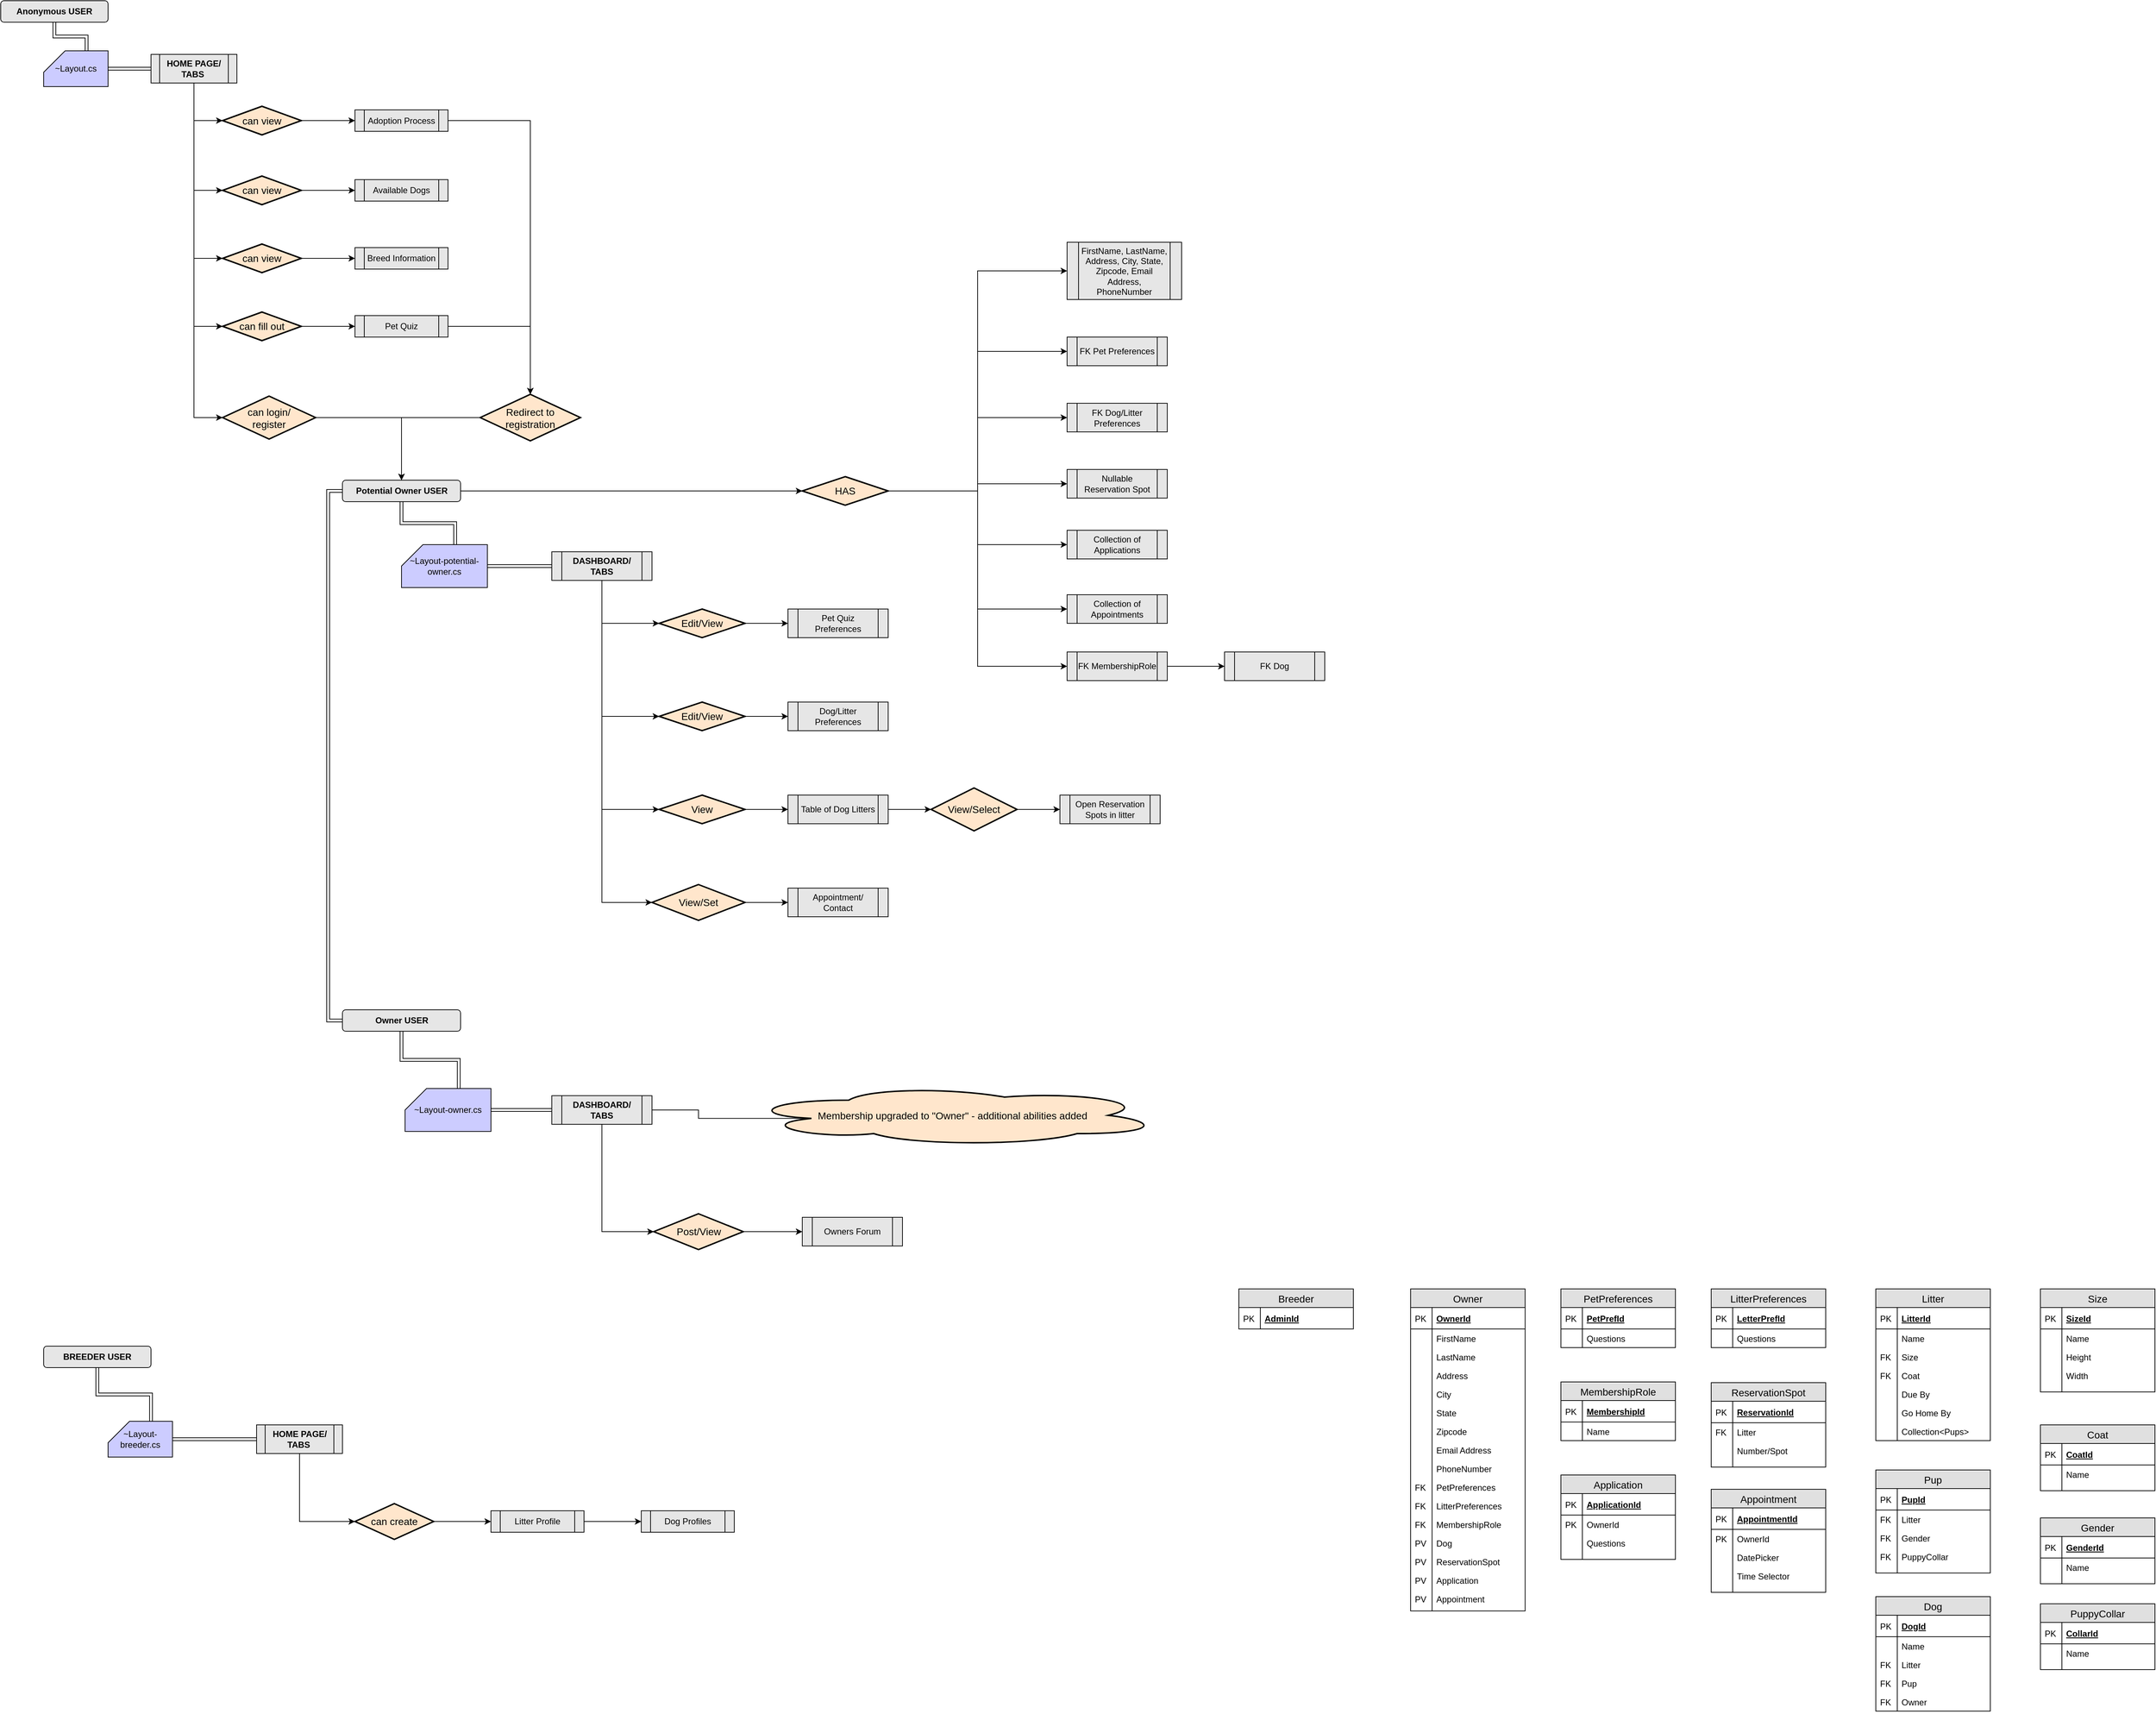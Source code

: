 <mxfile version="12.1.3" type="device" pages="1"><diagram id="kKWtzQ-_KwnlsI81a7Jn" name="Page-1"><mxGraphModel dx="1687" dy="867" grid="1" gridSize="10" guides="1" tooltips="1" connect="1" arrows="1" fold="1" page="1" pageScale="1" pageWidth="850" pageHeight="1100" math="0" shadow="0"><root><mxCell id="0"/><mxCell id="1" parent="0"/><mxCell id="ZYeT-9xLYxwVmOKjzsUP-3" style="edgeStyle=orthogonalEdgeStyle;shape=link;rounded=0;orthogonalLoop=1;jettySize=auto;html=1;exitX=0.5;exitY=1;exitDx=0;exitDy=0;entryX=0;entryY=0;entryDx=60;entryDy=0;entryPerimeter=0;" edge="1" parent="1" source="ZYeT-9xLYxwVmOKjzsUP-1" target="ZYeT-9xLYxwVmOKjzsUP-4"><mxGeometry relative="1" as="geometry"><mxPoint x="95" y="100" as="targetPoint"/></mxGeometry></mxCell><mxCell id="ZYeT-9xLYxwVmOKjzsUP-1" value="&lt;b&gt;Anonymous USER&lt;/b&gt;" style="rounded=1;whiteSpace=wrap;html=1;fillColor=#E6E6E6;" vertex="1" parent="1"><mxGeometry x="20" y="30" width="150" height="30" as="geometry"/></mxCell><mxCell id="ZYeT-9xLYxwVmOKjzsUP-7" style="edgeStyle=orthogonalEdgeStyle;shape=link;rounded=0;orthogonalLoop=1;jettySize=auto;html=1;exitX=1;exitY=0.5;exitDx=0;exitDy=0;exitPerimeter=0;entryX=0;entryY=0.5;entryDx=0;entryDy=0;" edge="1" parent="1" source="ZYeT-9xLYxwVmOKjzsUP-4" target="ZYeT-9xLYxwVmOKjzsUP-6"><mxGeometry relative="1" as="geometry"/></mxCell><mxCell id="ZYeT-9xLYxwVmOKjzsUP-4" value="&lt;span style=&quot;white-space: normal&quot;&gt;~Layout.cs&lt;/span&gt;" style="shape=card;whiteSpace=wrap;html=1;fillColor=#CCCCFF;" vertex="1" parent="1"><mxGeometry x="80" y="100" width="90" height="50" as="geometry"/></mxCell><mxCell id="ZYeT-9xLYxwVmOKjzsUP-21" style="edgeStyle=orthogonalEdgeStyle;rounded=0;orthogonalLoop=1;jettySize=auto;html=1;exitX=0.5;exitY=1;exitDx=0;exitDy=0;entryX=0;entryY=0.5;entryDx=0;entryDy=0;" edge="1" parent="1" source="ZYeT-9xLYxwVmOKjzsUP-6" target="ZYeT-9xLYxwVmOKjzsUP-18"><mxGeometry relative="1" as="geometry"/></mxCell><mxCell id="ZYeT-9xLYxwVmOKjzsUP-23" style="edgeStyle=orthogonalEdgeStyle;rounded=0;orthogonalLoop=1;jettySize=auto;html=1;exitX=0.5;exitY=1;exitDx=0;exitDy=0;entryX=0;entryY=0.5;entryDx=0;entryDy=0;" edge="1" parent="1" source="ZYeT-9xLYxwVmOKjzsUP-6" target="ZYeT-9xLYxwVmOKjzsUP-19"><mxGeometry relative="1" as="geometry"/></mxCell><mxCell id="ZYeT-9xLYxwVmOKjzsUP-25" style="edgeStyle=orthogonalEdgeStyle;rounded=0;orthogonalLoop=1;jettySize=auto;html=1;exitX=0.5;exitY=1;exitDx=0;exitDy=0;entryX=0;entryY=0.5;entryDx=0;entryDy=0;" edge="1" parent="1" source="ZYeT-9xLYxwVmOKjzsUP-6" target="ZYeT-9xLYxwVmOKjzsUP-17"><mxGeometry relative="1" as="geometry"/></mxCell><mxCell id="ZYeT-9xLYxwVmOKjzsUP-27" style="edgeStyle=orthogonalEdgeStyle;rounded=0;orthogonalLoop=1;jettySize=auto;html=1;exitX=0.5;exitY=1;exitDx=0;exitDy=0;entryX=0;entryY=0.5;entryDx=0;entryDy=0;" edge="1" parent="1" source="ZYeT-9xLYxwVmOKjzsUP-6" target="ZYeT-9xLYxwVmOKjzsUP-20"><mxGeometry relative="1" as="geometry"/></mxCell><mxCell id="ZYeT-9xLYxwVmOKjzsUP-34" style="edgeStyle=orthogonalEdgeStyle;rounded=0;orthogonalLoop=1;jettySize=auto;html=1;exitX=0.5;exitY=1;exitDx=0;exitDy=0;entryX=0;entryY=0.5;entryDx=0;entryDy=0;" edge="1" parent="1" source="ZYeT-9xLYxwVmOKjzsUP-6" target="ZYeT-9xLYxwVmOKjzsUP-33"><mxGeometry relative="1" as="geometry"/></mxCell><mxCell id="ZYeT-9xLYxwVmOKjzsUP-6" value="&lt;b&gt;HOME PAGE/ TABS&amp;nbsp;&lt;/b&gt;" style="shape=process;whiteSpace=wrap;html=1;backgroundOutline=1;fillColor=#E6E6E6;" vertex="1" parent="1"><mxGeometry x="230" y="105" width="120" height="40" as="geometry"/></mxCell><mxCell id="ZYeT-9xLYxwVmOKjzsUP-31" style="edgeStyle=orthogonalEdgeStyle;rounded=0;orthogonalLoop=1;jettySize=auto;html=1;exitX=1;exitY=0.5;exitDx=0;exitDy=0;entryX=0.5;entryY=0;entryDx=0;entryDy=0;" edge="1" parent="1" source="ZYeT-9xLYxwVmOKjzsUP-8" target="ZYeT-9xLYxwVmOKjzsUP-29"><mxGeometry relative="1" as="geometry"/></mxCell><mxCell id="ZYeT-9xLYxwVmOKjzsUP-8" value="Adoption Process" style="shape=process;whiteSpace=wrap;html=1;backgroundOutline=1;fillColor=#E6E6E6;" vertex="1" parent="1"><mxGeometry x="515" y="182.5" width="130" height="30" as="geometry"/></mxCell><mxCell id="ZYeT-9xLYxwVmOKjzsUP-9" value="Available Dogs" style="shape=process;whiteSpace=wrap;html=1;backgroundOutline=1;fillColor=#E6E6E6;" vertex="1" parent="1"><mxGeometry x="515" y="280" width="130" height="30" as="geometry"/></mxCell><mxCell id="ZYeT-9xLYxwVmOKjzsUP-10" value="Breed Information" style="shape=process;whiteSpace=wrap;html=1;backgroundOutline=1;fillColor=#E6E6E6;" vertex="1" parent="1"><mxGeometry x="515" y="375" width="130" height="30" as="geometry"/></mxCell><mxCell id="ZYeT-9xLYxwVmOKjzsUP-32" style="edgeStyle=orthogonalEdgeStyle;rounded=0;orthogonalLoop=1;jettySize=auto;html=1;exitX=1;exitY=0.5;exitDx=0;exitDy=0;entryX=0.5;entryY=0;entryDx=0;entryDy=0;" edge="1" parent="1" source="ZYeT-9xLYxwVmOKjzsUP-11" target="ZYeT-9xLYxwVmOKjzsUP-29"><mxGeometry relative="1" as="geometry"/></mxCell><mxCell id="ZYeT-9xLYxwVmOKjzsUP-11" value="Pet Quiz" style="shape=process;whiteSpace=wrap;html=1;backgroundOutline=1;fillColor=#E6E6E6;" vertex="1" parent="1"><mxGeometry x="515" y="470" width="130" height="30" as="geometry"/></mxCell><mxCell id="ZYeT-9xLYxwVmOKjzsUP-38" style="edgeStyle=orthogonalEdgeStyle;shape=link;rounded=0;orthogonalLoop=1;jettySize=auto;html=1;exitX=0.5;exitY=1;exitDx=0;exitDy=0;entryX=0;entryY=0;entryDx=75;entryDy=0;entryPerimeter=0;" edge="1" parent="1" source="ZYeT-9xLYxwVmOKjzsUP-16" target="ZYeT-9xLYxwVmOKjzsUP-37"><mxGeometry relative="1" as="geometry"/></mxCell><mxCell id="ZYeT-9xLYxwVmOKjzsUP-48" style="edgeStyle=orthogonalEdgeStyle;rounded=0;orthogonalLoop=1;jettySize=auto;html=1;exitX=1;exitY=0.5;exitDx=0;exitDy=0;entryX=0;entryY=0.5;entryDx=0;entryDy=0;" edge="1" parent="1" source="ZYeT-9xLYxwVmOKjzsUP-16" target="ZYeT-9xLYxwVmOKjzsUP-45"><mxGeometry relative="1" as="geometry"/></mxCell><mxCell id="ZYeT-9xLYxwVmOKjzsUP-83" style="edgeStyle=orthogonalEdgeStyle;shape=link;rounded=0;orthogonalLoop=1;jettySize=auto;html=1;exitX=0;exitY=0.5;exitDx=0;exitDy=0;entryX=0;entryY=0.5;entryDx=0;entryDy=0;" edge="1" parent="1" source="ZYeT-9xLYxwVmOKjzsUP-16" target="ZYeT-9xLYxwVmOKjzsUP-82"><mxGeometry relative="1" as="geometry"><mxPoint x="470" y="1420" as="targetPoint"/></mxGeometry></mxCell><mxCell id="ZYeT-9xLYxwVmOKjzsUP-16" value="&lt;b&gt;Potential Owner USER&lt;/b&gt;" style="rounded=1;whiteSpace=wrap;html=1;fillColor=#E6E6E6;" vertex="1" parent="1"><mxGeometry x="497.5" y="700" width="165" height="30" as="geometry"/></mxCell><mxCell id="ZYeT-9xLYxwVmOKjzsUP-26" style="edgeStyle=orthogonalEdgeStyle;rounded=0;orthogonalLoop=1;jettySize=auto;html=1;exitX=1;exitY=0.5;exitDx=0;exitDy=0;" edge="1" parent="1" source="ZYeT-9xLYxwVmOKjzsUP-17" target="ZYeT-9xLYxwVmOKjzsUP-10"><mxGeometry relative="1" as="geometry"/></mxCell><mxCell id="ZYeT-9xLYxwVmOKjzsUP-17" value="can view" style="shape=rhombus;strokeWidth=2;fontSize=17;perimeter=rhombusPerimeter;whiteSpace=wrap;html=1;align=center;fontSize=14;fillColor=#FFE6CC;" vertex="1" parent="1"><mxGeometry x="330" y="370" width="110" height="40" as="geometry"/></mxCell><mxCell id="ZYeT-9xLYxwVmOKjzsUP-22" style="edgeStyle=orthogonalEdgeStyle;rounded=0;orthogonalLoop=1;jettySize=auto;html=1;exitX=1;exitY=0.5;exitDx=0;exitDy=0;entryX=0;entryY=0.5;entryDx=0;entryDy=0;" edge="1" parent="1" source="ZYeT-9xLYxwVmOKjzsUP-18" target="ZYeT-9xLYxwVmOKjzsUP-8"><mxGeometry relative="1" as="geometry"/></mxCell><mxCell id="ZYeT-9xLYxwVmOKjzsUP-18" value="can view" style="shape=rhombus;strokeWidth=2;fontSize=17;perimeter=rhombusPerimeter;whiteSpace=wrap;html=1;align=center;fontSize=14;fillColor=#FFE6CC;" vertex="1" parent="1"><mxGeometry x="330" y="177.5" width="110" height="40" as="geometry"/></mxCell><mxCell id="ZYeT-9xLYxwVmOKjzsUP-24" style="edgeStyle=orthogonalEdgeStyle;rounded=0;orthogonalLoop=1;jettySize=auto;html=1;exitX=1;exitY=0.5;exitDx=0;exitDy=0;entryX=0;entryY=0.5;entryDx=0;entryDy=0;" edge="1" parent="1" source="ZYeT-9xLYxwVmOKjzsUP-19" target="ZYeT-9xLYxwVmOKjzsUP-9"><mxGeometry relative="1" as="geometry"/></mxCell><mxCell id="ZYeT-9xLYxwVmOKjzsUP-19" value="can view" style="shape=rhombus;strokeWidth=2;fontSize=17;perimeter=rhombusPerimeter;whiteSpace=wrap;html=1;align=center;fontSize=14;fillColor=#FFE6CC;" vertex="1" parent="1"><mxGeometry x="330" y="275" width="110" height="40" as="geometry"/></mxCell><mxCell id="ZYeT-9xLYxwVmOKjzsUP-28" style="edgeStyle=orthogonalEdgeStyle;rounded=0;orthogonalLoop=1;jettySize=auto;html=1;exitX=1;exitY=0.5;exitDx=0;exitDy=0;entryX=0;entryY=0.5;entryDx=0;entryDy=0;" edge="1" parent="1" source="ZYeT-9xLYxwVmOKjzsUP-20" target="ZYeT-9xLYxwVmOKjzsUP-11"><mxGeometry relative="1" as="geometry"/></mxCell><mxCell id="ZYeT-9xLYxwVmOKjzsUP-20" value="can fill out" style="shape=rhombus;strokeWidth=2;fontSize=17;perimeter=rhombusPerimeter;whiteSpace=wrap;html=1;align=center;fontSize=14;fillColor=#FFE6CC;" vertex="1" parent="1"><mxGeometry x="330" y="465" width="110" height="40" as="geometry"/></mxCell><mxCell id="ZYeT-9xLYxwVmOKjzsUP-36" style="edgeStyle=orthogonalEdgeStyle;rounded=0;orthogonalLoop=1;jettySize=auto;html=1;exitX=0;exitY=0.5;exitDx=0;exitDy=0;entryX=0.5;entryY=0;entryDx=0;entryDy=0;" edge="1" parent="1" source="ZYeT-9xLYxwVmOKjzsUP-29" target="ZYeT-9xLYxwVmOKjzsUP-16"><mxGeometry relative="1" as="geometry"/></mxCell><mxCell id="ZYeT-9xLYxwVmOKjzsUP-29" value="Redirect to registration" style="shape=rhombus;strokeWidth=2;fontSize=17;perimeter=rhombusPerimeter;whiteSpace=wrap;html=1;align=center;fontSize=14;fillColor=#FFE6CC;" vertex="1" parent="1"><mxGeometry x="690" y="580" width="140" height="65" as="geometry"/></mxCell><mxCell id="ZYeT-9xLYxwVmOKjzsUP-35" style="edgeStyle=orthogonalEdgeStyle;rounded=0;orthogonalLoop=1;jettySize=auto;html=1;exitX=1;exitY=0.5;exitDx=0;exitDy=0;entryX=0.5;entryY=0;entryDx=0;entryDy=0;" edge="1" parent="1" source="ZYeT-9xLYxwVmOKjzsUP-33" target="ZYeT-9xLYxwVmOKjzsUP-16"><mxGeometry relative="1" as="geometry"/></mxCell><mxCell id="ZYeT-9xLYxwVmOKjzsUP-33" value="can login/&lt;br&gt;register" style="shape=rhombus;strokeWidth=2;fontSize=17;perimeter=rhombusPerimeter;whiteSpace=wrap;html=1;align=center;fontSize=14;fillColor=#FFE6CC;" vertex="1" parent="1"><mxGeometry x="330" y="582.5" width="130" height="60" as="geometry"/></mxCell><mxCell id="ZYeT-9xLYxwVmOKjzsUP-40" style="edgeStyle=orthogonalEdgeStyle;shape=link;rounded=0;orthogonalLoop=1;jettySize=auto;html=1;exitX=1;exitY=0.5;exitDx=0;exitDy=0;exitPerimeter=0;entryX=0;entryY=0.5;entryDx=0;entryDy=0;" edge="1" parent="1" source="ZYeT-9xLYxwVmOKjzsUP-37" target="ZYeT-9xLYxwVmOKjzsUP-39"><mxGeometry relative="1" as="geometry"/></mxCell><mxCell id="ZYeT-9xLYxwVmOKjzsUP-37" value="&lt;span style=&quot;white-space: normal&quot;&gt;~Layout-potential-owner.cs&lt;/span&gt;" style="shape=card;whiteSpace=wrap;html=1;fillColor=#CCCCFF;" vertex="1" parent="1"><mxGeometry x="580" y="790" width="120" height="60" as="geometry"/></mxCell><mxCell id="ZYeT-9xLYxwVmOKjzsUP-46" style="edgeStyle=orthogonalEdgeStyle;rounded=0;orthogonalLoop=1;jettySize=auto;html=1;exitX=0.5;exitY=1;exitDx=0;exitDy=0;entryX=0;entryY=0.5;entryDx=0;entryDy=0;" edge="1" parent="1" source="ZYeT-9xLYxwVmOKjzsUP-39" target="ZYeT-9xLYxwVmOKjzsUP-44"><mxGeometry relative="1" as="geometry"/></mxCell><mxCell id="ZYeT-9xLYxwVmOKjzsUP-53" style="edgeStyle=orthogonalEdgeStyle;rounded=0;orthogonalLoop=1;jettySize=auto;html=1;exitX=0.5;exitY=1;exitDx=0;exitDy=0;entryX=0;entryY=0.5;entryDx=0;entryDy=0;" edge="1" parent="1" source="ZYeT-9xLYxwVmOKjzsUP-39" target="ZYeT-9xLYxwVmOKjzsUP-52"><mxGeometry relative="1" as="geometry"/></mxCell><mxCell id="ZYeT-9xLYxwVmOKjzsUP-59" style="edgeStyle=orthogonalEdgeStyle;rounded=0;orthogonalLoop=1;jettySize=auto;html=1;exitX=0.5;exitY=1;exitDx=0;exitDy=0;entryX=0;entryY=0.5;entryDx=0;entryDy=0;" edge="1" parent="1" source="ZYeT-9xLYxwVmOKjzsUP-39" target="ZYeT-9xLYxwVmOKjzsUP-57"><mxGeometry relative="1" as="geometry"/></mxCell><mxCell id="ZYeT-9xLYxwVmOKjzsUP-74" style="edgeStyle=orthogonalEdgeStyle;rounded=0;orthogonalLoop=1;jettySize=auto;html=1;exitX=0.5;exitY=1;exitDx=0;exitDy=0;entryX=0;entryY=0.5;entryDx=0;entryDy=0;" edge="1" parent="1" source="ZYeT-9xLYxwVmOKjzsUP-39" target="ZYeT-9xLYxwVmOKjzsUP-73"><mxGeometry relative="1" as="geometry"/></mxCell><mxCell id="ZYeT-9xLYxwVmOKjzsUP-39" value="&lt;b&gt;DASHBOARD/ TABS&lt;/b&gt;" style="shape=process;whiteSpace=wrap;html=1;backgroundOutline=1;fillColor=#E6E6E6;" vertex="1" parent="1"><mxGeometry x="790" y="800" width="140" height="40" as="geometry"/></mxCell><mxCell id="ZYeT-9xLYxwVmOKjzsUP-41" value="Pet Quiz Preferences" style="shape=process;whiteSpace=wrap;html=1;backgroundOutline=1;fillColor=#E6E6E6;" vertex="1" parent="1"><mxGeometry x="1120" y="880" width="140" height="40" as="geometry"/></mxCell><mxCell id="ZYeT-9xLYxwVmOKjzsUP-47" style="edgeStyle=orthogonalEdgeStyle;rounded=0;orthogonalLoop=1;jettySize=auto;html=1;exitX=1;exitY=0.5;exitDx=0;exitDy=0;entryX=0;entryY=0.5;entryDx=0;entryDy=0;" edge="1" parent="1" source="ZYeT-9xLYxwVmOKjzsUP-44" target="ZYeT-9xLYxwVmOKjzsUP-41"><mxGeometry relative="1" as="geometry"/></mxCell><mxCell id="ZYeT-9xLYxwVmOKjzsUP-44" value="Edit/View" style="shape=rhombus;strokeWidth=2;fontSize=17;perimeter=rhombusPerimeter;whiteSpace=wrap;html=1;align=center;fontSize=14;fillColor=#FFE6CC;" vertex="1" parent="1"><mxGeometry x="940" y="880" width="120" height="40" as="geometry"/></mxCell><mxCell id="ZYeT-9xLYxwVmOKjzsUP-50" style="edgeStyle=orthogonalEdgeStyle;rounded=0;orthogonalLoop=1;jettySize=auto;html=1;exitX=1;exitY=0.5;exitDx=0;exitDy=0;entryX=0;entryY=0.5;entryDx=0;entryDy=0;" edge="1" parent="1" source="ZYeT-9xLYxwVmOKjzsUP-45" target="ZYeT-9xLYxwVmOKjzsUP-49"><mxGeometry relative="1" as="geometry"/></mxCell><mxCell id="ZYeT-9xLYxwVmOKjzsUP-56" style="edgeStyle=orthogonalEdgeStyle;rounded=0;orthogonalLoop=1;jettySize=auto;html=1;exitX=1;exitY=0.5;exitDx=0;exitDy=0;entryX=0;entryY=0.5;entryDx=0;entryDy=0;" edge="1" parent="1" source="ZYeT-9xLYxwVmOKjzsUP-45" target="ZYeT-9xLYxwVmOKjzsUP-55"><mxGeometry relative="1" as="geometry"/></mxCell><mxCell id="ZYeT-9xLYxwVmOKjzsUP-66" style="edgeStyle=orthogonalEdgeStyle;rounded=0;orthogonalLoop=1;jettySize=auto;html=1;exitX=1;exitY=0.5;exitDx=0;exitDy=0;entryX=0;entryY=0.5;entryDx=0;entryDy=0;" edge="1" parent="1" source="ZYeT-9xLYxwVmOKjzsUP-45" target="ZYeT-9xLYxwVmOKjzsUP-65"><mxGeometry relative="1" as="geometry"/></mxCell><mxCell id="ZYeT-9xLYxwVmOKjzsUP-69" style="edgeStyle=orthogonalEdgeStyle;rounded=0;orthogonalLoop=1;jettySize=auto;html=1;exitX=1;exitY=0.5;exitDx=0;exitDy=0;entryX=0;entryY=0.5;entryDx=0;entryDy=0;" edge="1" parent="1" source="ZYeT-9xLYxwVmOKjzsUP-45" target="ZYeT-9xLYxwVmOKjzsUP-68"><mxGeometry relative="1" as="geometry"/></mxCell><mxCell id="ZYeT-9xLYxwVmOKjzsUP-71" style="edgeStyle=orthogonalEdgeStyle;rounded=0;orthogonalLoop=1;jettySize=auto;html=1;exitX=1;exitY=0.5;exitDx=0;exitDy=0;entryX=0;entryY=0.5;entryDx=0;entryDy=0;" edge="1" parent="1" source="ZYeT-9xLYxwVmOKjzsUP-45" target="ZYeT-9xLYxwVmOKjzsUP-70"><mxGeometry relative="1" as="geometry"/></mxCell><mxCell id="ZYeT-9xLYxwVmOKjzsUP-77" style="edgeStyle=orthogonalEdgeStyle;rounded=0;orthogonalLoop=1;jettySize=auto;html=1;exitX=1;exitY=0.5;exitDx=0;exitDy=0;entryX=0;entryY=0.5;entryDx=0;entryDy=0;" edge="1" parent="1" source="ZYeT-9xLYxwVmOKjzsUP-45" target="ZYeT-9xLYxwVmOKjzsUP-76"><mxGeometry relative="1" as="geometry"/></mxCell><mxCell id="ZYeT-9xLYxwVmOKjzsUP-79" style="edgeStyle=orthogonalEdgeStyle;rounded=0;orthogonalLoop=1;jettySize=auto;html=1;exitX=1;exitY=0.5;exitDx=0;exitDy=0;entryX=0;entryY=0.5;entryDx=0;entryDy=0;" edge="1" parent="1" source="ZYeT-9xLYxwVmOKjzsUP-45" target="ZYeT-9xLYxwVmOKjzsUP-78"><mxGeometry relative="1" as="geometry"/></mxCell><mxCell id="ZYeT-9xLYxwVmOKjzsUP-45" value="HAS" style="shape=rhombus;strokeWidth=2;fontSize=17;perimeter=rhombusPerimeter;whiteSpace=wrap;html=1;align=center;fontSize=14;fillColor=#FFE6CC;" vertex="1" parent="1"><mxGeometry x="1140" y="695" width="120" height="40" as="geometry"/></mxCell><mxCell id="ZYeT-9xLYxwVmOKjzsUP-49" value="FK Pet Preferences" style="shape=process;whiteSpace=wrap;html=1;backgroundOutline=1;fillColor=#E6E6E6;" vertex="1" parent="1"><mxGeometry x="1510" y="500" width="140" height="40" as="geometry"/></mxCell><mxCell id="ZYeT-9xLYxwVmOKjzsUP-51" value="Dog/Litter Preferences" style="shape=process;whiteSpace=wrap;html=1;backgroundOutline=1;fillColor=#E6E6E6;" vertex="1" parent="1"><mxGeometry x="1120" y="1010" width="140" height="40" as="geometry"/></mxCell><mxCell id="ZYeT-9xLYxwVmOKjzsUP-54" style="edgeStyle=orthogonalEdgeStyle;rounded=0;orthogonalLoop=1;jettySize=auto;html=1;exitX=1;exitY=0.5;exitDx=0;exitDy=0;entryX=0;entryY=0.5;entryDx=0;entryDy=0;" edge="1" parent="1" source="ZYeT-9xLYxwVmOKjzsUP-52" target="ZYeT-9xLYxwVmOKjzsUP-51"><mxGeometry relative="1" as="geometry"/></mxCell><mxCell id="ZYeT-9xLYxwVmOKjzsUP-52" value="Edit/View" style="shape=rhombus;strokeWidth=2;fontSize=17;perimeter=rhombusPerimeter;whiteSpace=wrap;html=1;align=center;fontSize=14;fillColor=#FFE6CC;" vertex="1" parent="1"><mxGeometry x="940" y="1010" width="120" height="40" as="geometry"/></mxCell><mxCell id="ZYeT-9xLYxwVmOKjzsUP-55" value="FK Dog/Litter Preferences" style="shape=process;whiteSpace=wrap;html=1;backgroundOutline=1;fillColor=#E6E6E6;" vertex="1" parent="1"><mxGeometry x="1510" y="592.5" width="140" height="40" as="geometry"/></mxCell><mxCell id="ZYeT-9xLYxwVmOKjzsUP-60" style="edgeStyle=orthogonalEdgeStyle;rounded=0;orthogonalLoop=1;jettySize=auto;html=1;exitX=1;exitY=0.5;exitDx=0;exitDy=0;entryX=0;entryY=0.5;entryDx=0;entryDy=0;" edge="1" parent="1" source="ZYeT-9xLYxwVmOKjzsUP-57" target="ZYeT-9xLYxwVmOKjzsUP-58"><mxGeometry relative="1" as="geometry"/></mxCell><mxCell id="ZYeT-9xLYxwVmOKjzsUP-57" value="View" style="shape=rhombus;strokeWidth=2;fontSize=17;perimeter=rhombusPerimeter;whiteSpace=wrap;html=1;align=center;fontSize=14;fillColor=#FFE6CC;" vertex="1" parent="1"><mxGeometry x="940" y="1140" width="120" height="40" as="geometry"/></mxCell><mxCell id="ZYeT-9xLYxwVmOKjzsUP-67" style="edgeStyle=orthogonalEdgeStyle;rounded=0;orthogonalLoop=1;jettySize=auto;html=1;exitX=1;exitY=0.5;exitDx=0;exitDy=0;entryX=0;entryY=0.5;entryDx=0;entryDy=0;" edge="1" parent="1" source="ZYeT-9xLYxwVmOKjzsUP-58" target="ZYeT-9xLYxwVmOKjzsUP-62"><mxGeometry relative="1" as="geometry"/></mxCell><mxCell id="ZYeT-9xLYxwVmOKjzsUP-58" value="Table of Dog Litters" style="shape=process;whiteSpace=wrap;html=1;backgroundOutline=1;fillColor=#E6E6E6;" vertex="1" parent="1"><mxGeometry x="1120" y="1140" width="140" height="40" as="geometry"/></mxCell><mxCell id="ZYeT-9xLYxwVmOKjzsUP-61" value="Open Reservation Spots in litter" style="shape=process;whiteSpace=wrap;html=1;backgroundOutline=1;fillColor=#E6E6E6;" vertex="1" parent="1"><mxGeometry x="1500" y="1140" width="140" height="40" as="geometry"/></mxCell><mxCell id="ZYeT-9xLYxwVmOKjzsUP-64" style="edgeStyle=orthogonalEdgeStyle;rounded=0;orthogonalLoop=1;jettySize=auto;html=1;exitX=1;exitY=0.5;exitDx=0;exitDy=0;" edge="1" parent="1" source="ZYeT-9xLYxwVmOKjzsUP-62" target="ZYeT-9xLYxwVmOKjzsUP-61"><mxGeometry relative="1" as="geometry"/></mxCell><mxCell id="ZYeT-9xLYxwVmOKjzsUP-62" value="View/Select" style="shape=rhombus;strokeWidth=2;fontSize=17;perimeter=rhombusPerimeter;whiteSpace=wrap;html=1;align=center;fontSize=14;fillColor=#FFE6CC;" vertex="1" parent="1"><mxGeometry x="1320" y="1130" width="120" height="60" as="geometry"/></mxCell><mxCell id="ZYeT-9xLYxwVmOKjzsUP-65" value="Nullable Reservation Spot" style="shape=process;whiteSpace=wrap;html=1;backgroundOutline=1;fillColor=#E6E6E6;" vertex="1" parent="1"><mxGeometry x="1510" y="685" width="140" height="40" as="geometry"/></mxCell><mxCell id="ZYeT-9xLYxwVmOKjzsUP-68" value="Collection of Applications" style="shape=process;whiteSpace=wrap;html=1;backgroundOutline=1;fillColor=#E6E6E6;" vertex="1" parent="1"><mxGeometry x="1510" y="770" width="140" height="40" as="geometry"/></mxCell><mxCell id="ZYeT-9xLYxwVmOKjzsUP-70" value="FirstName, LastName, Address, City, State, Zipcode, Email Address, PhoneNumber" style="shape=process;whiteSpace=wrap;html=1;backgroundOutline=1;fillColor=#E6E6E6;" vertex="1" parent="1"><mxGeometry x="1510" y="367.5" width="160" height="80" as="geometry"/></mxCell><mxCell id="ZYeT-9xLYxwVmOKjzsUP-72" value="Appointment/ Contact" style="shape=process;whiteSpace=wrap;html=1;backgroundOutline=1;fillColor=#E6E6E6;" vertex="1" parent="1"><mxGeometry x="1120" y="1270" width="140" height="40" as="geometry"/></mxCell><mxCell id="ZYeT-9xLYxwVmOKjzsUP-75" style="edgeStyle=orthogonalEdgeStyle;rounded=0;orthogonalLoop=1;jettySize=auto;html=1;exitX=1;exitY=0.5;exitDx=0;exitDy=0;entryX=0;entryY=0.5;entryDx=0;entryDy=0;" edge="1" parent="1" source="ZYeT-9xLYxwVmOKjzsUP-73" target="ZYeT-9xLYxwVmOKjzsUP-72"><mxGeometry relative="1" as="geometry"/></mxCell><mxCell id="ZYeT-9xLYxwVmOKjzsUP-73" value="View/Set" style="shape=rhombus;strokeWidth=2;fontSize=17;perimeter=rhombusPerimeter;whiteSpace=wrap;html=1;align=center;fontSize=14;fillColor=#FFE6CC;" vertex="1" parent="1"><mxGeometry x="930" y="1265" width="130" height="50" as="geometry"/></mxCell><mxCell id="ZYeT-9xLYxwVmOKjzsUP-76" value="Collection of Appointments" style="shape=process;whiteSpace=wrap;html=1;backgroundOutline=1;fillColor=#E6E6E6;" vertex="1" parent="1"><mxGeometry x="1510" y="860" width="140" height="40" as="geometry"/></mxCell><mxCell id="ZYeT-9xLYxwVmOKjzsUP-81" style="edgeStyle=orthogonalEdgeStyle;rounded=0;orthogonalLoop=1;jettySize=auto;html=1;exitX=1;exitY=0.5;exitDx=0;exitDy=0;entryX=0;entryY=0.5;entryDx=0;entryDy=0;" edge="1" parent="1" source="ZYeT-9xLYxwVmOKjzsUP-78" target="ZYeT-9xLYxwVmOKjzsUP-80"><mxGeometry relative="1" as="geometry"/></mxCell><mxCell id="ZYeT-9xLYxwVmOKjzsUP-78" value="FK MembershipRole" style="shape=process;whiteSpace=wrap;html=1;backgroundOutline=1;fillColor=#E6E6E6;" vertex="1" parent="1"><mxGeometry x="1510" y="940" width="140" height="40" as="geometry"/></mxCell><mxCell id="ZYeT-9xLYxwVmOKjzsUP-80" value="FK Dog" style="shape=process;whiteSpace=wrap;html=1;backgroundOutline=1;fillColor=#E6E6E6;" vertex="1" parent="1"><mxGeometry x="1730" y="940" width="140" height="40" as="geometry"/></mxCell><mxCell id="ZYeT-9xLYxwVmOKjzsUP-85" style="edgeStyle=orthogonalEdgeStyle;shape=link;rounded=0;orthogonalLoop=1;jettySize=auto;html=1;exitX=0.5;exitY=1;exitDx=0;exitDy=0;entryX=0;entryY=0;entryDx=75;entryDy=0;entryPerimeter=0;" edge="1" parent="1" source="ZYeT-9xLYxwVmOKjzsUP-82" target="ZYeT-9xLYxwVmOKjzsUP-84"><mxGeometry relative="1" as="geometry"/></mxCell><mxCell id="ZYeT-9xLYxwVmOKjzsUP-82" value="&lt;b&gt;Owner USER&lt;/b&gt;" style="rounded=1;whiteSpace=wrap;html=1;fillColor=#E6E6E6;" vertex="1" parent="1"><mxGeometry x="497.5" y="1440" width="165" height="30" as="geometry"/></mxCell><mxCell id="ZYeT-9xLYxwVmOKjzsUP-87" style="edgeStyle=orthogonalEdgeStyle;shape=link;rounded=0;orthogonalLoop=1;jettySize=auto;html=1;exitX=1;exitY=0.5;exitDx=0;exitDy=0;exitPerimeter=0;entryX=0;entryY=0.5;entryDx=0;entryDy=0;" edge="1" parent="1" source="ZYeT-9xLYxwVmOKjzsUP-84" target="ZYeT-9xLYxwVmOKjzsUP-86"><mxGeometry relative="1" as="geometry"/></mxCell><mxCell id="ZYeT-9xLYxwVmOKjzsUP-84" value="&lt;span style=&quot;white-space: normal&quot;&gt;~Layout-owner.cs&lt;/span&gt;" style="shape=card;whiteSpace=wrap;html=1;fillColor=#CCCCFF;" vertex="1" parent="1"><mxGeometry x="585" y="1550" width="120" height="60" as="geometry"/></mxCell><mxCell id="ZYeT-9xLYxwVmOKjzsUP-89" style="edgeStyle=orthogonalEdgeStyle;rounded=0;orthogonalLoop=1;jettySize=auto;html=1;exitX=1;exitY=0.5;exitDx=0;exitDy=0;entryX=0.16;entryY=0.55;entryDx=0;entryDy=0;entryPerimeter=0;" edge="1" parent="1" source="ZYeT-9xLYxwVmOKjzsUP-86" target="ZYeT-9xLYxwVmOKjzsUP-88"><mxGeometry relative="1" as="geometry"/></mxCell><mxCell id="ZYeT-9xLYxwVmOKjzsUP-91" style="edgeStyle=orthogonalEdgeStyle;rounded=0;orthogonalLoop=1;jettySize=auto;html=1;exitX=0.5;exitY=1;exitDx=0;exitDy=0;entryX=0;entryY=0.5;entryDx=0;entryDy=0;" edge="1" parent="1" source="ZYeT-9xLYxwVmOKjzsUP-86" target="ZYeT-9xLYxwVmOKjzsUP-90"><mxGeometry relative="1" as="geometry"/></mxCell><mxCell id="ZYeT-9xLYxwVmOKjzsUP-86" value="&lt;b&gt;DASHBOARD/ TABS&lt;/b&gt;" style="shape=process;whiteSpace=wrap;html=1;backgroundOutline=1;fillColor=#E6E6E6;" vertex="1" parent="1"><mxGeometry x="790" y="1560" width="140" height="40" as="geometry"/></mxCell><mxCell id="ZYeT-9xLYxwVmOKjzsUP-88" value="Membership upgraded to &quot;Owner&quot; - additional abilities added" style="ellipse;shape=cloud;strokeWidth=2;fontSize=14;whiteSpace=wrap;html=1;align=center;fillColor=#FFE6CC;" vertex="1" parent="1"><mxGeometry x="1060" y="1545" width="580" height="85" as="geometry"/></mxCell><mxCell id="ZYeT-9xLYxwVmOKjzsUP-93" style="edgeStyle=orthogonalEdgeStyle;rounded=0;orthogonalLoop=1;jettySize=auto;html=1;exitX=1;exitY=0.5;exitDx=0;exitDy=0;entryX=0;entryY=0.5;entryDx=0;entryDy=0;" edge="1" parent="1" source="ZYeT-9xLYxwVmOKjzsUP-90" target="ZYeT-9xLYxwVmOKjzsUP-92"><mxGeometry relative="1" as="geometry"/></mxCell><mxCell id="ZYeT-9xLYxwVmOKjzsUP-90" value="Post/View" style="shape=rhombus;strokeWidth=2;fontSize=17;perimeter=rhombusPerimeter;whiteSpace=wrap;html=1;align=center;fontSize=14;fillColor=#FFE6CC;" vertex="1" parent="1"><mxGeometry x="932.5" y="1725" width="125" height="50" as="geometry"/></mxCell><mxCell id="ZYeT-9xLYxwVmOKjzsUP-92" value="Owners Forum" style="shape=process;whiteSpace=wrap;html=1;backgroundOutline=1;fillColor=#E6E6E6;" vertex="1" parent="1"><mxGeometry x="1140" y="1730" width="140" height="40" as="geometry"/></mxCell><mxCell id="ZYeT-9xLYxwVmOKjzsUP-94" style="edgeStyle=orthogonalEdgeStyle;shape=link;rounded=0;orthogonalLoop=1;jettySize=auto;html=1;exitX=0.5;exitY=1;exitDx=0;exitDy=0;entryX=0;entryY=0;entryDx=60;entryDy=0;entryPerimeter=0;" edge="1" source="ZYeT-9xLYxwVmOKjzsUP-95" target="ZYeT-9xLYxwVmOKjzsUP-97" parent="1"><mxGeometry relative="1" as="geometry"><mxPoint x="225" y="2060" as="targetPoint"/></mxGeometry></mxCell><mxCell id="ZYeT-9xLYxwVmOKjzsUP-95" value="&lt;b&gt;BREEDER USER&lt;/b&gt;" style="rounded=1;whiteSpace=wrap;html=1;fillColor=#E6E6E6;" vertex="1" parent="1"><mxGeometry x="80" y="1910" width="150" height="30" as="geometry"/></mxCell><mxCell id="ZYeT-9xLYxwVmOKjzsUP-96" style="edgeStyle=orthogonalEdgeStyle;shape=link;rounded=0;orthogonalLoop=1;jettySize=auto;html=1;exitX=1;exitY=0.5;exitDx=0;exitDy=0;exitPerimeter=0;entryX=0;entryY=0.5;entryDx=0;entryDy=0;" edge="1" source="ZYeT-9xLYxwVmOKjzsUP-97" target="ZYeT-9xLYxwVmOKjzsUP-98" parent="1"><mxGeometry relative="1" as="geometry"/></mxCell><mxCell id="ZYeT-9xLYxwVmOKjzsUP-97" value="&lt;span style=&quot;white-space: normal&quot;&gt;~Layout-breeder.cs&lt;/span&gt;" style="shape=card;whiteSpace=wrap;html=1;fillColor=#CCCCFF;" vertex="1" parent="1"><mxGeometry x="170" y="2015" width="90" height="50" as="geometry"/></mxCell><mxCell id="ZYeT-9xLYxwVmOKjzsUP-102" style="edgeStyle=orthogonalEdgeStyle;rounded=0;orthogonalLoop=1;jettySize=auto;html=1;exitX=0.5;exitY=1;exitDx=0;exitDy=0;entryX=0;entryY=0.5;entryDx=0;entryDy=0;" edge="1" parent="1" source="ZYeT-9xLYxwVmOKjzsUP-98" target="ZYeT-9xLYxwVmOKjzsUP-101"><mxGeometry relative="1" as="geometry"/></mxCell><mxCell id="ZYeT-9xLYxwVmOKjzsUP-98" value="&lt;b&gt;HOME PAGE/ TABS&amp;nbsp;&lt;/b&gt;" style="shape=process;whiteSpace=wrap;html=1;backgroundOutline=1;fillColor=#E6E6E6;" vertex="1" parent="1"><mxGeometry x="377.5" y="2020" width="120" height="40" as="geometry"/></mxCell><mxCell id="ZYeT-9xLYxwVmOKjzsUP-104" style="edgeStyle=orthogonalEdgeStyle;rounded=0;orthogonalLoop=1;jettySize=auto;html=1;exitX=1;exitY=0.5;exitDx=0;exitDy=0;entryX=0;entryY=0.5;entryDx=0;entryDy=0;" edge="1" parent="1" source="ZYeT-9xLYxwVmOKjzsUP-99" target="ZYeT-9xLYxwVmOKjzsUP-103"><mxGeometry relative="1" as="geometry"/></mxCell><mxCell id="ZYeT-9xLYxwVmOKjzsUP-99" value="Litter Profile" style="shape=process;whiteSpace=wrap;html=1;backgroundOutline=1;fillColor=#E6E6E6;" vertex="1" parent="1"><mxGeometry x="705" y="2140" width="130" height="30" as="geometry"/></mxCell><mxCell id="ZYeT-9xLYxwVmOKjzsUP-100" style="edgeStyle=orthogonalEdgeStyle;rounded=0;orthogonalLoop=1;jettySize=auto;html=1;exitX=1;exitY=0.5;exitDx=0;exitDy=0;entryX=0;entryY=0.5;entryDx=0;entryDy=0;" edge="1" source="ZYeT-9xLYxwVmOKjzsUP-101" target="ZYeT-9xLYxwVmOKjzsUP-99" parent="1"><mxGeometry relative="1" as="geometry"/></mxCell><mxCell id="ZYeT-9xLYxwVmOKjzsUP-101" value="can create" style="shape=rhombus;strokeWidth=2;fontSize=17;perimeter=rhombusPerimeter;whiteSpace=wrap;html=1;align=center;fontSize=14;fillColor=#FFE6CC;" vertex="1" parent="1"><mxGeometry x="515" y="2130" width="110" height="50" as="geometry"/></mxCell><mxCell id="ZYeT-9xLYxwVmOKjzsUP-103" value="Dog Profiles" style="shape=process;whiteSpace=wrap;html=1;backgroundOutline=1;fillColor=#E6E6E6;" vertex="1" parent="1"><mxGeometry x="915" y="2140" width="130" height="30" as="geometry"/></mxCell><mxCell id="ZYeT-9xLYxwVmOKjzsUP-105" value="Breeder" style="swimlane;fontStyle=0;childLayout=stackLayout;horizontal=1;startSize=26;fillColor=#e0e0e0;horizontalStack=0;resizeParent=1;resizeParentMax=0;resizeLast=0;collapsible=1;marginBottom=0;swimlaneFillColor=#ffffff;align=center;fontSize=14;" vertex="1" parent="1"><mxGeometry x="1750" y="1830" width="160" height="56" as="geometry"/></mxCell><mxCell id="ZYeT-9xLYxwVmOKjzsUP-106" value="AdminId" style="shape=partialRectangle;top=0;left=0;right=0;bottom=1;align=left;verticalAlign=middle;fillColor=none;spacingLeft=34;spacingRight=4;overflow=hidden;rotatable=0;points=[[0,0.5],[1,0.5]];portConstraint=eastwest;dropTarget=0;fontStyle=5;fontSize=12;" vertex="1" parent="ZYeT-9xLYxwVmOKjzsUP-105"><mxGeometry y="26" width="160" height="30" as="geometry"/></mxCell><mxCell id="ZYeT-9xLYxwVmOKjzsUP-107" value="PK" style="shape=partialRectangle;top=0;left=0;bottom=0;fillColor=none;align=left;verticalAlign=middle;spacingLeft=4;spacingRight=4;overflow=hidden;rotatable=0;points=[];portConstraint=eastwest;part=1;fontSize=12;" vertex="1" connectable="0" parent="ZYeT-9xLYxwVmOKjzsUP-106"><mxGeometry width="30" height="30" as="geometry"/></mxCell><mxCell id="ZYeT-9xLYxwVmOKjzsUP-116" value="Owner" style="swimlane;fontStyle=0;childLayout=stackLayout;horizontal=1;startSize=26;fillColor=#e0e0e0;horizontalStack=0;resizeParent=1;resizeParentMax=0;resizeLast=0;collapsible=1;marginBottom=0;swimlaneFillColor=#ffffff;align=center;fontSize=14;" vertex="1" parent="1"><mxGeometry x="1990" y="1830" width="160" height="450" as="geometry"/></mxCell><mxCell id="ZYeT-9xLYxwVmOKjzsUP-117" value="OwnerId" style="shape=partialRectangle;top=0;left=0;right=0;bottom=1;align=left;verticalAlign=middle;fillColor=none;spacingLeft=34;spacingRight=4;overflow=hidden;rotatable=0;points=[[0,0.5],[1,0.5]];portConstraint=eastwest;dropTarget=0;fontStyle=5;fontSize=12;" vertex="1" parent="ZYeT-9xLYxwVmOKjzsUP-116"><mxGeometry y="26" width="160" height="30" as="geometry"/></mxCell><mxCell id="ZYeT-9xLYxwVmOKjzsUP-118" value="PK" style="shape=partialRectangle;top=0;left=0;bottom=0;fillColor=none;align=left;verticalAlign=middle;spacingLeft=4;spacingRight=4;overflow=hidden;rotatable=0;points=[];portConstraint=eastwest;part=1;fontSize=12;" vertex="1" connectable="0" parent="ZYeT-9xLYxwVmOKjzsUP-117"><mxGeometry width="30" height="30" as="geometry"/></mxCell><mxCell id="ZYeT-9xLYxwVmOKjzsUP-119" value="FirstName" style="shape=partialRectangle;top=0;left=0;right=0;bottom=0;align=left;verticalAlign=top;fillColor=none;spacingLeft=34;spacingRight=4;overflow=hidden;rotatable=0;points=[[0,0.5],[1,0.5]];portConstraint=eastwest;dropTarget=0;fontSize=12;" vertex="1" parent="ZYeT-9xLYxwVmOKjzsUP-116"><mxGeometry y="56" width="160" height="26" as="geometry"/></mxCell><mxCell id="ZYeT-9xLYxwVmOKjzsUP-120" value="" style="shape=partialRectangle;top=0;left=0;bottom=0;fillColor=none;align=left;verticalAlign=top;spacingLeft=4;spacingRight=4;overflow=hidden;rotatable=0;points=[];portConstraint=eastwest;part=1;fontSize=12;" vertex="1" connectable="0" parent="ZYeT-9xLYxwVmOKjzsUP-119"><mxGeometry width="30" height="26" as="geometry"/></mxCell><mxCell id="ZYeT-9xLYxwVmOKjzsUP-121" value="LastName" style="shape=partialRectangle;top=0;left=0;right=0;bottom=0;align=left;verticalAlign=top;fillColor=none;spacingLeft=34;spacingRight=4;overflow=hidden;rotatable=0;points=[[0,0.5],[1,0.5]];portConstraint=eastwest;dropTarget=0;fontSize=12;" vertex="1" parent="ZYeT-9xLYxwVmOKjzsUP-116"><mxGeometry y="82" width="160" height="26" as="geometry"/></mxCell><mxCell id="ZYeT-9xLYxwVmOKjzsUP-122" value="" style="shape=partialRectangle;top=0;left=0;bottom=0;fillColor=none;align=left;verticalAlign=top;spacingLeft=4;spacingRight=4;overflow=hidden;rotatable=0;points=[];portConstraint=eastwest;part=1;fontSize=12;" vertex="1" connectable="0" parent="ZYeT-9xLYxwVmOKjzsUP-121"><mxGeometry width="30" height="26" as="geometry"/></mxCell><mxCell id="ZYeT-9xLYxwVmOKjzsUP-123" value="Address" style="shape=partialRectangle;top=0;left=0;right=0;bottom=0;align=left;verticalAlign=top;fillColor=none;spacingLeft=34;spacingRight=4;overflow=hidden;rotatable=0;points=[[0,0.5],[1,0.5]];portConstraint=eastwest;dropTarget=0;fontSize=12;" vertex="1" parent="ZYeT-9xLYxwVmOKjzsUP-116"><mxGeometry y="108" width="160" height="26" as="geometry"/></mxCell><mxCell id="ZYeT-9xLYxwVmOKjzsUP-124" value="" style="shape=partialRectangle;top=0;left=0;bottom=0;fillColor=none;align=left;verticalAlign=top;spacingLeft=4;spacingRight=4;overflow=hidden;rotatable=0;points=[];portConstraint=eastwest;part=1;fontSize=12;" vertex="1" connectable="0" parent="ZYeT-9xLYxwVmOKjzsUP-123"><mxGeometry width="30" height="26" as="geometry"/></mxCell><mxCell id="ZYeT-9xLYxwVmOKjzsUP-127" value="City" style="shape=partialRectangle;top=0;left=0;right=0;bottom=0;align=left;verticalAlign=top;fillColor=none;spacingLeft=34;spacingRight=4;overflow=hidden;rotatable=0;points=[[0,0.5],[1,0.5]];portConstraint=eastwest;dropTarget=0;fontSize=12;" vertex="1" parent="ZYeT-9xLYxwVmOKjzsUP-116"><mxGeometry y="134" width="160" height="26" as="geometry"/></mxCell><mxCell id="ZYeT-9xLYxwVmOKjzsUP-128" value="" style="shape=partialRectangle;top=0;left=0;bottom=0;fillColor=none;align=left;verticalAlign=top;spacingLeft=4;spacingRight=4;overflow=hidden;rotatable=0;points=[];portConstraint=eastwest;part=1;fontSize=12;" vertex="1" connectable="0" parent="ZYeT-9xLYxwVmOKjzsUP-127"><mxGeometry width="30" height="26" as="geometry"/></mxCell><mxCell id="ZYeT-9xLYxwVmOKjzsUP-129" value="State" style="shape=partialRectangle;top=0;left=0;right=0;bottom=0;align=left;verticalAlign=top;fillColor=none;spacingLeft=34;spacingRight=4;overflow=hidden;rotatable=0;points=[[0,0.5],[1,0.5]];portConstraint=eastwest;dropTarget=0;fontSize=12;" vertex="1" parent="ZYeT-9xLYxwVmOKjzsUP-116"><mxGeometry y="160" width="160" height="26" as="geometry"/></mxCell><mxCell id="ZYeT-9xLYxwVmOKjzsUP-130" value="" style="shape=partialRectangle;top=0;left=0;bottom=0;fillColor=none;align=left;verticalAlign=top;spacingLeft=4;spacingRight=4;overflow=hidden;rotatable=0;points=[];portConstraint=eastwest;part=1;fontSize=12;" vertex="1" connectable="0" parent="ZYeT-9xLYxwVmOKjzsUP-129"><mxGeometry width="30" height="26" as="geometry"/></mxCell><mxCell id="ZYeT-9xLYxwVmOKjzsUP-131" value="Zipcode" style="shape=partialRectangle;top=0;left=0;right=0;bottom=0;align=left;verticalAlign=top;fillColor=none;spacingLeft=34;spacingRight=4;overflow=hidden;rotatable=0;points=[[0,0.5],[1,0.5]];portConstraint=eastwest;dropTarget=0;fontSize=12;" vertex="1" parent="ZYeT-9xLYxwVmOKjzsUP-116"><mxGeometry y="186" width="160" height="26" as="geometry"/></mxCell><mxCell id="ZYeT-9xLYxwVmOKjzsUP-132" value="" style="shape=partialRectangle;top=0;left=0;bottom=0;fillColor=none;align=left;verticalAlign=top;spacingLeft=4;spacingRight=4;overflow=hidden;rotatable=0;points=[];portConstraint=eastwest;part=1;fontSize=12;" vertex="1" connectable="0" parent="ZYeT-9xLYxwVmOKjzsUP-131"><mxGeometry width="30" height="26" as="geometry"/></mxCell><mxCell id="ZYeT-9xLYxwVmOKjzsUP-133" value="Email Address" style="shape=partialRectangle;top=0;left=0;right=0;bottom=0;align=left;verticalAlign=top;fillColor=none;spacingLeft=34;spacingRight=4;overflow=hidden;rotatable=0;points=[[0,0.5],[1,0.5]];portConstraint=eastwest;dropTarget=0;fontSize=12;" vertex="1" parent="ZYeT-9xLYxwVmOKjzsUP-116"><mxGeometry y="212" width="160" height="26" as="geometry"/></mxCell><mxCell id="ZYeT-9xLYxwVmOKjzsUP-134" value="" style="shape=partialRectangle;top=0;left=0;bottom=0;fillColor=none;align=left;verticalAlign=top;spacingLeft=4;spacingRight=4;overflow=hidden;rotatable=0;points=[];portConstraint=eastwest;part=1;fontSize=12;" vertex="1" connectable="0" parent="ZYeT-9xLYxwVmOKjzsUP-133"><mxGeometry width="30" height="26" as="geometry"/></mxCell><mxCell id="ZYeT-9xLYxwVmOKjzsUP-135" value="PhoneNumber" style="shape=partialRectangle;top=0;left=0;right=0;bottom=0;align=left;verticalAlign=top;fillColor=none;spacingLeft=34;spacingRight=4;overflow=hidden;rotatable=0;points=[[0,0.5],[1,0.5]];portConstraint=eastwest;dropTarget=0;fontSize=12;" vertex="1" parent="ZYeT-9xLYxwVmOKjzsUP-116"><mxGeometry y="238" width="160" height="26" as="geometry"/></mxCell><mxCell id="ZYeT-9xLYxwVmOKjzsUP-136" value="" style="shape=partialRectangle;top=0;left=0;bottom=0;fillColor=none;align=left;verticalAlign=top;spacingLeft=4;spacingRight=4;overflow=hidden;rotatable=0;points=[];portConstraint=eastwest;part=1;fontSize=12;" vertex="1" connectable="0" parent="ZYeT-9xLYxwVmOKjzsUP-135"><mxGeometry width="30" height="26" as="geometry"/></mxCell><mxCell id="ZYeT-9xLYxwVmOKjzsUP-137" value="PetPreferences" style="shape=partialRectangle;top=0;left=0;right=0;bottom=0;align=left;verticalAlign=top;fillColor=none;spacingLeft=34;spacingRight=4;overflow=hidden;rotatable=0;points=[[0,0.5],[1,0.5]];portConstraint=eastwest;dropTarget=0;fontSize=12;" vertex="1" parent="ZYeT-9xLYxwVmOKjzsUP-116"><mxGeometry y="264" width="160" height="26" as="geometry"/></mxCell><mxCell id="ZYeT-9xLYxwVmOKjzsUP-138" value="FK" style="shape=partialRectangle;top=0;left=0;bottom=0;fillColor=none;align=left;verticalAlign=top;spacingLeft=4;spacingRight=4;overflow=hidden;rotatable=0;points=[];portConstraint=eastwest;part=1;fontSize=12;" vertex="1" connectable="0" parent="ZYeT-9xLYxwVmOKjzsUP-137"><mxGeometry width="30" height="26" as="geometry"/></mxCell><mxCell id="ZYeT-9xLYxwVmOKjzsUP-139" value="LitterPreferences" style="shape=partialRectangle;top=0;left=0;right=0;bottom=0;align=left;verticalAlign=top;fillColor=none;spacingLeft=34;spacingRight=4;overflow=hidden;rotatable=0;points=[[0,0.5],[1,0.5]];portConstraint=eastwest;dropTarget=0;fontSize=12;" vertex="1" parent="ZYeT-9xLYxwVmOKjzsUP-116"><mxGeometry y="290" width="160" height="26" as="geometry"/></mxCell><mxCell id="ZYeT-9xLYxwVmOKjzsUP-140" value="FK" style="shape=partialRectangle;top=0;left=0;bottom=0;fillColor=none;align=left;verticalAlign=top;spacingLeft=4;spacingRight=4;overflow=hidden;rotatable=0;points=[];portConstraint=eastwest;part=1;fontSize=12;" vertex="1" connectable="0" parent="ZYeT-9xLYxwVmOKjzsUP-139"><mxGeometry width="30" height="26" as="geometry"/></mxCell><mxCell id="ZYeT-9xLYxwVmOKjzsUP-141" value="MembershipRole" style="shape=partialRectangle;top=0;left=0;right=0;bottom=0;align=left;verticalAlign=top;fillColor=none;spacingLeft=34;spacingRight=4;overflow=hidden;rotatable=0;points=[[0,0.5],[1,0.5]];portConstraint=eastwest;dropTarget=0;fontSize=12;" vertex="1" parent="ZYeT-9xLYxwVmOKjzsUP-116"><mxGeometry y="316" width="160" height="26" as="geometry"/></mxCell><mxCell id="ZYeT-9xLYxwVmOKjzsUP-142" value="FK" style="shape=partialRectangle;top=0;left=0;bottom=0;fillColor=none;align=left;verticalAlign=top;spacingLeft=4;spacingRight=4;overflow=hidden;rotatable=0;points=[];portConstraint=eastwest;part=1;fontSize=12;" vertex="1" connectable="0" parent="ZYeT-9xLYxwVmOKjzsUP-141"><mxGeometry width="30" height="26" as="geometry"/></mxCell><mxCell id="ZYeT-9xLYxwVmOKjzsUP-143" value="Dog" style="shape=partialRectangle;top=0;left=0;right=0;bottom=0;align=left;verticalAlign=top;fillColor=none;spacingLeft=34;spacingRight=4;overflow=hidden;rotatable=0;points=[[0,0.5],[1,0.5]];portConstraint=eastwest;dropTarget=0;fontSize=12;" vertex="1" parent="ZYeT-9xLYxwVmOKjzsUP-116"><mxGeometry y="342" width="160" height="26" as="geometry"/></mxCell><mxCell id="ZYeT-9xLYxwVmOKjzsUP-144" value="PV" style="shape=partialRectangle;top=0;left=0;bottom=0;fillColor=none;align=left;verticalAlign=top;spacingLeft=4;spacingRight=4;overflow=hidden;rotatable=0;points=[];portConstraint=eastwest;part=1;fontSize=12;" vertex="1" connectable="0" parent="ZYeT-9xLYxwVmOKjzsUP-143"><mxGeometry width="30" height="26" as="geometry"/></mxCell><mxCell id="ZYeT-9xLYxwVmOKjzsUP-145" value="ReservationSpot" style="shape=partialRectangle;top=0;left=0;right=0;bottom=0;align=left;verticalAlign=top;fillColor=none;spacingLeft=34;spacingRight=4;overflow=hidden;rotatable=0;points=[[0,0.5],[1,0.5]];portConstraint=eastwest;dropTarget=0;fontSize=12;" vertex="1" parent="ZYeT-9xLYxwVmOKjzsUP-116"><mxGeometry y="368" width="160" height="26" as="geometry"/></mxCell><mxCell id="ZYeT-9xLYxwVmOKjzsUP-146" value="PV" style="shape=partialRectangle;top=0;left=0;bottom=0;fillColor=none;align=left;verticalAlign=top;spacingLeft=4;spacingRight=4;overflow=hidden;rotatable=0;points=[];portConstraint=eastwest;part=1;fontSize=12;" vertex="1" connectable="0" parent="ZYeT-9xLYxwVmOKjzsUP-145"><mxGeometry width="30" height="26" as="geometry"/></mxCell><mxCell id="ZYeT-9xLYxwVmOKjzsUP-147" value="Application&#10;" style="shape=partialRectangle;top=0;left=0;right=0;bottom=0;align=left;verticalAlign=top;fillColor=none;spacingLeft=34;spacingRight=4;overflow=hidden;rotatable=0;points=[[0,0.5],[1,0.5]];portConstraint=eastwest;dropTarget=0;fontSize=12;" vertex="1" parent="ZYeT-9xLYxwVmOKjzsUP-116"><mxGeometry y="394" width="160" height="26" as="geometry"/></mxCell><mxCell id="ZYeT-9xLYxwVmOKjzsUP-148" value="PV" style="shape=partialRectangle;top=0;left=0;bottom=0;fillColor=none;align=left;verticalAlign=top;spacingLeft=4;spacingRight=4;overflow=hidden;rotatable=0;points=[];portConstraint=eastwest;part=1;fontSize=12;" vertex="1" connectable="0" parent="ZYeT-9xLYxwVmOKjzsUP-147"><mxGeometry width="30" height="26" as="geometry"/></mxCell><mxCell id="ZYeT-9xLYxwVmOKjzsUP-149" value="Appointment" style="shape=partialRectangle;top=0;left=0;right=0;bottom=0;align=left;verticalAlign=top;fillColor=none;spacingLeft=34;spacingRight=4;overflow=hidden;rotatable=0;points=[[0,0.5],[1,0.5]];portConstraint=eastwest;dropTarget=0;fontSize=12;" vertex="1" parent="ZYeT-9xLYxwVmOKjzsUP-116"><mxGeometry y="420" width="160" height="26" as="geometry"/></mxCell><mxCell id="ZYeT-9xLYxwVmOKjzsUP-150" value="PV" style="shape=partialRectangle;top=0;left=0;bottom=0;fillColor=none;align=left;verticalAlign=top;spacingLeft=4;spacingRight=4;overflow=hidden;rotatable=0;points=[];portConstraint=eastwest;part=1;fontSize=12;" vertex="1" connectable="0" parent="ZYeT-9xLYxwVmOKjzsUP-149"><mxGeometry width="30" height="26" as="geometry"/></mxCell><mxCell id="ZYeT-9xLYxwVmOKjzsUP-125" value="" style="shape=partialRectangle;top=0;left=0;right=0;bottom=0;align=left;verticalAlign=top;fillColor=none;spacingLeft=34;spacingRight=4;overflow=hidden;rotatable=0;points=[[0,0.5],[1,0.5]];portConstraint=eastwest;dropTarget=0;fontSize=12;" vertex="1" parent="ZYeT-9xLYxwVmOKjzsUP-116"><mxGeometry y="446" width="160" height="4" as="geometry"/></mxCell><mxCell id="ZYeT-9xLYxwVmOKjzsUP-126" value="" style="shape=partialRectangle;top=0;left=0;bottom=0;fillColor=none;align=left;verticalAlign=top;spacingLeft=4;spacingRight=4;overflow=hidden;rotatable=0;points=[];portConstraint=eastwest;part=1;fontSize=12;" vertex="1" connectable="0" parent="ZYeT-9xLYxwVmOKjzsUP-125"><mxGeometry width="30" height="4" as="geometry"/></mxCell><mxCell id="ZYeT-9xLYxwVmOKjzsUP-151" value="PetPreferences" style="swimlane;fontStyle=0;childLayout=stackLayout;horizontal=1;startSize=26;fillColor=#e0e0e0;horizontalStack=0;resizeParent=1;resizeParentMax=0;resizeLast=0;collapsible=1;marginBottom=0;swimlaneFillColor=#ffffff;align=center;fontSize=14;" vertex="1" parent="1"><mxGeometry x="2200" y="1830" width="160" height="82" as="geometry"/></mxCell><mxCell id="ZYeT-9xLYxwVmOKjzsUP-152" value="PetPrefId" style="shape=partialRectangle;top=0;left=0;right=0;bottom=1;align=left;verticalAlign=middle;fillColor=none;spacingLeft=34;spacingRight=4;overflow=hidden;rotatable=0;points=[[0,0.5],[1,0.5]];portConstraint=eastwest;dropTarget=0;fontStyle=5;fontSize=12;" vertex="1" parent="ZYeT-9xLYxwVmOKjzsUP-151"><mxGeometry y="26" width="160" height="30" as="geometry"/></mxCell><mxCell id="ZYeT-9xLYxwVmOKjzsUP-153" value="PK" style="shape=partialRectangle;top=0;left=0;bottom=0;fillColor=none;align=left;verticalAlign=middle;spacingLeft=4;spacingRight=4;overflow=hidden;rotatable=0;points=[];portConstraint=eastwest;part=1;fontSize=12;" vertex="1" connectable="0" parent="ZYeT-9xLYxwVmOKjzsUP-152"><mxGeometry width="30" height="30" as="geometry"/></mxCell><mxCell id="ZYeT-9xLYxwVmOKjzsUP-154" value="Questions" style="shape=partialRectangle;top=0;left=0;right=0;bottom=0;align=left;verticalAlign=top;fillColor=none;spacingLeft=34;spacingRight=4;overflow=hidden;rotatable=0;points=[[0,0.5],[1,0.5]];portConstraint=eastwest;dropTarget=0;fontSize=12;" vertex="1" parent="ZYeT-9xLYxwVmOKjzsUP-151"><mxGeometry y="56" width="160" height="26" as="geometry"/></mxCell><mxCell id="ZYeT-9xLYxwVmOKjzsUP-155" value="" style="shape=partialRectangle;top=0;left=0;bottom=0;fillColor=none;align=left;verticalAlign=top;spacingLeft=4;spacingRight=4;overflow=hidden;rotatable=0;points=[];portConstraint=eastwest;part=1;fontSize=12;" vertex="1" connectable="0" parent="ZYeT-9xLYxwVmOKjzsUP-154"><mxGeometry width="30" height="26" as="geometry"/></mxCell><mxCell id="ZYeT-9xLYxwVmOKjzsUP-162" value="LitterPreferences" style="swimlane;fontStyle=0;childLayout=stackLayout;horizontal=1;startSize=26;fillColor=#e0e0e0;horizontalStack=0;resizeParent=1;resizeParentMax=0;resizeLast=0;collapsible=1;marginBottom=0;swimlaneFillColor=#ffffff;align=center;fontSize=14;" vertex="1" parent="1"><mxGeometry x="2410" y="1830" width="160" height="82" as="geometry"/></mxCell><mxCell id="ZYeT-9xLYxwVmOKjzsUP-163" value="LetterPrefId" style="shape=partialRectangle;top=0;left=0;right=0;bottom=1;align=left;verticalAlign=middle;fillColor=none;spacingLeft=34;spacingRight=4;overflow=hidden;rotatable=0;points=[[0,0.5],[1,0.5]];portConstraint=eastwest;dropTarget=0;fontStyle=5;fontSize=12;" vertex="1" parent="ZYeT-9xLYxwVmOKjzsUP-162"><mxGeometry y="26" width="160" height="30" as="geometry"/></mxCell><mxCell id="ZYeT-9xLYxwVmOKjzsUP-164" value="PK" style="shape=partialRectangle;top=0;left=0;bottom=0;fillColor=none;align=left;verticalAlign=middle;spacingLeft=4;spacingRight=4;overflow=hidden;rotatable=0;points=[];portConstraint=eastwest;part=1;fontSize=12;" vertex="1" connectable="0" parent="ZYeT-9xLYxwVmOKjzsUP-163"><mxGeometry width="30" height="30" as="geometry"/></mxCell><mxCell id="ZYeT-9xLYxwVmOKjzsUP-165" value="Questions" style="shape=partialRectangle;top=0;left=0;right=0;bottom=0;align=left;verticalAlign=top;fillColor=none;spacingLeft=34;spacingRight=4;overflow=hidden;rotatable=0;points=[[0,0.5],[1,0.5]];portConstraint=eastwest;dropTarget=0;fontSize=12;" vertex="1" parent="ZYeT-9xLYxwVmOKjzsUP-162"><mxGeometry y="56" width="160" height="26" as="geometry"/></mxCell><mxCell id="ZYeT-9xLYxwVmOKjzsUP-166" value="" style="shape=partialRectangle;top=0;left=0;bottom=0;fillColor=none;align=left;verticalAlign=top;spacingLeft=4;spacingRight=4;overflow=hidden;rotatable=0;points=[];portConstraint=eastwest;part=1;fontSize=12;" vertex="1" connectable="0" parent="ZYeT-9xLYxwVmOKjzsUP-165"><mxGeometry width="30" height="26" as="geometry"/></mxCell><mxCell id="ZYeT-9xLYxwVmOKjzsUP-167" value="MembershipRole" style="swimlane;fontStyle=0;childLayout=stackLayout;horizontal=1;startSize=26;fillColor=#e0e0e0;horizontalStack=0;resizeParent=1;resizeParentMax=0;resizeLast=0;collapsible=1;marginBottom=0;swimlaneFillColor=#ffffff;align=center;fontSize=14;" vertex="1" parent="1"><mxGeometry x="2200" y="1960" width="160" height="82" as="geometry"/></mxCell><mxCell id="ZYeT-9xLYxwVmOKjzsUP-168" value="MembershipId" style="shape=partialRectangle;top=0;left=0;right=0;bottom=1;align=left;verticalAlign=middle;fillColor=none;spacingLeft=34;spacingRight=4;overflow=hidden;rotatable=0;points=[[0,0.5],[1,0.5]];portConstraint=eastwest;dropTarget=0;fontStyle=5;fontSize=12;" vertex="1" parent="ZYeT-9xLYxwVmOKjzsUP-167"><mxGeometry y="26" width="160" height="30" as="geometry"/></mxCell><mxCell id="ZYeT-9xLYxwVmOKjzsUP-169" value="PK" style="shape=partialRectangle;top=0;left=0;bottom=0;fillColor=none;align=left;verticalAlign=middle;spacingLeft=4;spacingRight=4;overflow=hidden;rotatable=0;points=[];portConstraint=eastwest;part=1;fontSize=12;" vertex="1" connectable="0" parent="ZYeT-9xLYxwVmOKjzsUP-168"><mxGeometry width="30" height="30" as="geometry"/></mxCell><mxCell id="ZYeT-9xLYxwVmOKjzsUP-170" value="Name" style="shape=partialRectangle;top=0;left=0;right=0;bottom=0;align=left;verticalAlign=top;fillColor=none;spacingLeft=34;spacingRight=4;overflow=hidden;rotatable=0;points=[[0,0.5],[1,0.5]];portConstraint=eastwest;dropTarget=0;fontSize=12;" vertex="1" parent="ZYeT-9xLYxwVmOKjzsUP-167"><mxGeometry y="56" width="160" height="26" as="geometry"/></mxCell><mxCell id="ZYeT-9xLYxwVmOKjzsUP-171" value="" style="shape=partialRectangle;top=0;left=0;bottom=0;fillColor=none;align=left;verticalAlign=top;spacingLeft=4;spacingRight=4;overflow=hidden;rotatable=0;points=[];portConstraint=eastwest;part=1;fontSize=12;" vertex="1" connectable="0" parent="ZYeT-9xLYxwVmOKjzsUP-170"><mxGeometry width="30" height="26" as="geometry"/></mxCell><mxCell id="ZYeT-9xLYxwVmOKjzsUP-179" value="Dog" style="swimlane;fontStyle=0;childLayout=stackLayout;horizontal=1;startSize=26;fillColor=#e0e0e0;horizontalStack=0;resizeParent=1;resizeParentMax=0;resizeLast=0;collapsible=1;marginBottom=0;swimlaneFillColor=#ffffff;align=center;fontSize=14;" vertex="1" parent="1"><mxGeometry x="2640" y="2260" width="160" height="160" as="geometry"/></mxCell><mxCell id="ZYeT-9xLYxwVmOKjzsUP-180" value="DogId" style="shape=partialRectangle;top=0;left=0;right=0;bottom=1;align=left;verticalAlign=middle;fillColor=none;spacingLeft=34;spacingRight=4;overflow=hidden;rotatable=0;points=[[0,0.5],[1,0.5]];portConstraint=eastwest;dropTarget=0;fontStyle=5;fontSize=12;" vertex="1" parent="ZYeT-9xLYxwVmOKjzsUP-179"><mxGeometry y="26" width="160" height="30" as="geometry"/></mxCell><mxCell id="ZYeT-9xLYxwVmOKjzsUP-181" value="PK" style="shape=partialRectangle;top=0;left=0;bottom=0;fillColor=none;align=left;verticalAlign=middle;spacingLeft=4;spacingRight=4;overflow=hidden;rotatable=0;points=[];portConstraint=eastwest;part=1;fontSize=12;" vertex="1" connectable="0" parent="ZYeT-9xLYxwVmOKjzsUP-180"><mxGeometry width="30" height="30" as="geometry"/></mxCell><mxCell id="ZYeT-9xLYxwVmOKjzsUP-182" value="Name" style="shape=partialRectangle;top=0;left=0;right=0;bottom=0;align=left;verticalAlign=top;fillColor=none;spacingLeft=34;spacingRight=4;overflow=hidden;rotatable=0;points=[[0,0.5],[1,0.5]];portConstraint=eastwest;dropTarget=0;fontSize=12;" vertex="1" parent="ZYeT-9xLYxwVmOKjzsUP-179"><mxGeometry y="56" width="160" height="26" as="geometry"/></mxCell><mxCell id="ZYeT-9xLYxwVmOKjzsUP-183" value="" style="shape=partialRectangle;top=0;left=0;bottom=0;fillColor=none;align=left;verticalAlign=top;spacingLeft=4;spacingRight=4;overflow=hidden;rotatable=0;points=[];portConstraint=eastwest;part=1;fontSize=12;" vertex="1" connectable="0" parent="ZYeT-9xLYxwVmOKjzsUP-182"><mxGeometry width="30" height="26" as="geometry"/></mxCell><mxCell id="ZYeT-9xLYxwVmOKjzsUP-184" value="Litter" style="shape=partialRectangle;top=0;left=0;right=0;bottom=0;align=left;verticalAlign=top;fillColor=none;spacingLeft=34;spacingRight=4;overflow=hidden;rotatable=0;points=[[0,0.5],[1,0.5]];portConstraint=eastwest;dropTarget=0;fontSize=12;" vertex="1" parent="ZYeT-9xLYxwVmOKjzsUP-179"><mxGeometry y="82" width="160" height="26" as="geometry"/></mxCell><mxCell id="ZYeT-9xLYxwVmOKjzsUP-185" value="FK" style="shape=partialRectangle;top=0;left=0;bottom=0;fillColor=none;align=left;verticalAlign=top;spacingLeft=4;spacingRight=4;overflow=hidden;rotatable=0;points=[];portConstraint=eastwest;part=1;fontSize=12;" vertex="1" connectable="0" parent="ZYeT-9xLYxwVmOKjzsUP-184"><mxGeometry width="30" height="26" as="geometry"/></mxCell><mxCell id="ZYeT-9xLYxwVmOKjzsUP-186" value="Pup" style="shape=partialRectangle;top=0;left=0;right=0;bottom=0;align=left;verticalAlign=top;fillColor=none;spacingLeft=34;spacingRight=4;overflow=hidden;rotatable=0;points=[[0,0.5],[1,0.5]];portConstraint=eastwest;dropTarget=0;fontSize=12;" vertex="1" parent="ZYeT-9xLYxwVmOKjzsUP-179"><mxGeometry y="108" width="160" height="26" as="geometry"/></mxCell><mxCell id="ZYeT-9xLYxwVmOKjzsUP-187" value="FK" style="shape=partialRectangle;top=0;left=0;bottom=0;fillColor=none;align=left;verticalAlign=top;spacingLeft=4;spacingRight=4;overflow=hidden;rotatable=0;points=[];portConstraint=eastwest;part=1;fontSize=12;" vertex="1" connectable="0" parent="ZYeT-9xLYxwVmOKjzsUP-186"><mxGeometry width="30" height="26" as="geometry"/></mxCell><mxCell id="ZYeT-9xLYxwVmOKjzsUP-177" value="Owner" style="shape=partialRectangle;top=0;left=0;right=0;bottom=0;align=left;verticalAlign=top;fillColor=none;spacingLeft=34;spacingRight=4;overflow=hidden;rotatable=0;points=[[0,0.5],[1,0.5]];portConstraint=eastwest;dropTarget=0;fontSize=12;" vertex="1" parent="ZYeT-9xLYxwVmOKjzsUP-179"><mxGeometry y="134" width="160" height="26" as="geometry"/></mxCell><mxCell id="ZYeT-9xLYxwVmOKjzsUP-178" value="FK" style="shape=partialRectangle;top=0;left=0;bottom=0;fillColor=none;align=left;verticalAlign=top;spacingLeft=4;spacingRight=4;overflow=hidden;rotatable=0;points=[];portConstraint=eastwest;part=1;fontSize=12;" vertex="1" connectable="0" parent="ZYeT-9xLYxwVmOKjzsUP-177"><mxGeometry width="30" height="26" as="geometry"/></mxCell><mxCell id="ZYeT-9xLYxwVmOKjzsUP-190" value="Litter" style="swimlane;fontStyle=0;childLayout=stackLayout;horizontal=1;startSize=26;fillColor=#e0e0e0;horizontalStack=0;resizeParent=1;resizeParentMax=0;resizeLast=0;collapsible=1;marginBottom=0;swimlaneFillColor=#ffffff;align=center;fontSize=14;" vertex="1" parent="1"><mxGeometry x="2640" y="1830" width="160" height="212" as="geometry"/></mxCell><mxCell id="ZYeT-9xLYxwVmOKjzsUP-191" value="LitterId" style="shape=partialRectangle;top=0;left=0;right=0;bottom=1;align=left;verticalAlign=middle;fillColor=none;spacingLeft=34;spacingRight=4;overflow=hidden;rotatable=0;points=[[0,0.5],[1,0.5]];portConstraint=eastwest;dropTarget=0;fontStyle=5;fontSize=12;" vertex="1" parent="ZYeT-9xLYxwVmOKjzsUP-190"><mxGeometry y="26" width="160" height="30" as="geometry"/></mxCell><mxCell id="ZYeT-9xLYxwVmOKjzsUP-192" value="PK" style="shape=partialRectangle;top=0;left=0;bottom=0;fillColor=none;align=left;verticalAlign=middle;spacingLeft=4;spacingRight=4;overflow=hidden;rotatable=0;points=[];portConstraint=eastwest;part=1;fontSize=12;" vertex="1" connectable="0" parent="ZYeT-9xLYxwVmOKjzsUP-191"><mxGeometry width="30" height="30" as="geometry"/></mxCell><mxCell id="ZYeT-9xLYxwVmOKjzsUP-193" value="Name" style="shape=partialRectangle;top=0;left=0;right=0;bottom=0;align=left;verticalAlign=top;fillColor=none;spacingLeft=34;spacingRight=4;overflow=hidden;rotatable=0;points=[[0,0.5],[1,0.5]];portConstraint=eastwest;dropTarget=0;fontSize=12;" vertex="1" parent="ZYeT-9xLYxwVmOKjzsUP-190"><mxGeometry y="56" width="160" height="26" as="geometry"/></mxCell><mxCell id="ZYeT-9xLYxwVmOKjzsUP-194" value="" style="shape=partialRectangle;top=0;left=0;bottom=0;fillColor=none;align=left;verticalAlign=top;spacingLeft=4;spacingRight=4;overflow=hidden;rotatable=0;points=[];portConstraint=eastwest;part=1;fontSize=12;" vertex="1" connectable="0" parent="ZYeT-9xLYxwVmOKjzsUP-193"><mxGeometry width="30" height="26" as="geometry"/></mxCell><mxCell id="ZYeT-9xLYxwVmOKjzsUP-195" value="Size" style="shape=partialRectangle;top=0;left=0;right=0;bottom=0;align=left;verticalAlign=top;fillColor=none;spacingLeft=34;spacingRight=4;overflow=hidden;rotatable=0;points=[[0,0.5],[1,0.5]];portConstraint=eastwest;dropTarget=0;fontSize=12;" vertex="1" parent="ZYeT-9xLYxwVmOKjzsUP-190"><mxGeometry y="82" width="160" height="26" as="geometry"/></mxCell><mxCell id="ZYeT-9xLYxwVmOKjzsUP-196" value="FK" style="shape=partialRectangle;top=0;left=0;bottom=0;fillColor=none;align=left;verticalAlign=top;spacingLeft=4;spacingRight=4;overflow=hidden;rotatable=0;points=[];portConstraint=eastwest;part=1;fontSize=12;" vertex="1" connectable="0" parent="ZYeT-9xLYxwVmOKjzsUP-195"><mxGeometry width="30" height="26" as="geometry"/></mxCell><mxCell id="ZYeT-9xLYxwVmOKjzsUP-197" value="Coat" style="shape=partialRectangle;top=0;left=0;right=0;bottom=0;align=left;verticalAlign=top;fillColor=none;spacingLeft=34;spacingRight=4;overflow=hidden;rotatable=0;points=[[0,0.5],[1,0.5]];portConstraint=eastwest;dropTarget=0;fontSize=12;" vertex="1" parent="ZYeT-9xLYxwVmOKjzsUP-190"><mxGeometry y="108" width="160" height="26" as="geometry"/></mxCell><mxCell id="ZYeT-9xLYxwVmOKjzsUP-198" value="FK" style="shape=partialRectangle;top=0;left=0;bottom=0;fillColor=none;align=left;verticalAlign=top;spacingLeft=4;spacingRight=4;overflow=hidden;rotatable=0;points=[];portConstraint=eastwest;part=1;fontSize=12;" vertex="1" connectable="0" parent="ZYeT-9xLYxwVmOKjzsUP-197"><mxGeometry width="30" height="26" as="geometry"/></mxCell><mxCell id="ZYeT-9xLYxwVmOKjzsUP-201" value="Due By" style="shape=partialRectangle;top=0;left=0;right=0;bottom=0;align=left;verticalAlign=top;fillColor=none;spacingLeft=34;spacingRight=4;overflow=hidden;rotatable=0;points=[[0,0.5],[1,0.5]];portConstraint=eastwest;dropTarget=0;fontSize=12;" vertex="1" parent="ZYeT-9xLYxwVmOKjzsUP-190"><mxGeometry y="134" width="160" height="26" as="geometry"/></mxCell><mxCell id="ZYeT-9xLYxwVmOKjzsUP-202" value="" style="shape=partialRectangle;top=0;left=0;bottom=0;fillColor=none;align=left;verticalAlign=top;spacingLeft=4;spacingRight=4;overflow=hidden;rotatable=0;points=[];portConstraint=eastwest;part=1;fontSize=12;" vertex="1" connectable="0" parent="ZYeT-9xLYxwVmOKjzsUP-201"><mxGeometry width="30" height="26" as="geometry"/></mxCell><mxCell id="ZYeT-9xLYxwVmOKjzsUP-203" value="Go Home By" style="shape=partialRectangle;top=0;left=0;right=0;bottom=0;align=left;verticalAlign=top;fillColor=none;spacingLeft=34;spacingRight=4;overflow=hidden;rotatable=0;points=[[0,0.5],[1,0.5]];portConstraint=eastwest;dropTarget=0;fontSize=12;" vertex="1" parent="ZYeT-9xLYxwVmOKjzsUP-190"><mxGeometry y="160" width="160" height="26" as="geometry"/></mxCell><mxCell id="ZYeT-9xLYxwVmOKjzsUP-204" value="" style="shape=partialRectangle;top=0;left=0;bottom=0;fillColor=none;align=left;verticalAlign=top;spacingLeft=4;spacingRight=4;overflow=hidden;rotatable=0;points=[];portConstraint=eastwest;part=1;fontSize=12;" vertex="1" connectable="0" parent="ZYeT-9xLYxwVmOKjzsUP-203"><mxGeometry width="30" height="26" as="geometry"/></mxCell><mxCell id="ZYeT-9xLYxwVmOKjzsUP-205" value="Collection&lt;Pups&gt;" style="shape=partialRectangle;top=0;left=0;right=0;bottom=0;align=left;verticalAlign=top;fillColor=none;spacingLeft=34;spacingRight=4;overflow=hidden;rotatable=0;points=[[0,0.5],[1,0.5]];portConstraint=eastwest;dropTarget=0;fontSize=12;" vertex="1" parent="ZYeT-9xLYxwVmOKjzsUP-190"><mxGeometry y="186" width="160" height="26" as="geometry"/></mxCell><mxCell id="ZYeT-9xLYxwVmOKjzsUP-206" value="" style="shape=partialRectangle;top=0;left=0;bottom=0;fillColor=none;align=left;verticalAlign=top;spacingLeft=4;spacingRight=4;overflow=hidden;rotatable=0;points=[];portConstraint=eastwest;part=1;fontSize=12;" vertex="1" connectable="0" parent="ZYeT-9xLYxwVmOKjzsUP-205"><mxGeometry width="30" height="26" as="geometry"/></mxCell><mxCell id="ZYeT-9xLYxwVmOKjzsUP-207" value="Pup" style="swimlane;fontStyle=0;childLayout=stackLayout;horizontal=1;startSize=26;fillColor=#e0e0e0;horizontalStack=0;resizeParent=1;resizeParentMax=0;resizeLast=0;collapsible=1;marginBottom=0;swimlaneFillColor=#ffffff;align=center;fontSize=14;" vertex="1" parent="1"><mxGeometry x="2640" y="2083" width="160" height="144" as="geometry"/></mxCell><mxCell id="ZYeT-9xLYxwVmOKjzsUP-208" value="PupId" style="shape=partialRectangle;top=0;left=0;right=0;bottom=1;align=left;verticalAlign=middle;fillColor=none;spacingLeft=34;spacingRight=4;overflow=hidden;rotatable=0;points=[[0,0.5],[1,0.5]];portConstraint=eastwest;dropTarget=0;fontStyle=5;fontSize=12;" vertex="1" parent="ZYeT-9xLYxwVmOKjzsUP-207"><mxGeometry y="26" width="160" height="30" as="geometry"/></mxCell><mxCell id="ZYeT-9xLYxwVmOKjzsUP-209" value="PK" style="shape=partialRectangle;top=0;left=0;bottom=0;fillColor=none;align=left;verticalAlign=middle;spacingLeft=4;spacingRight=4;overflow=hidden;rotatable=0;points=[];portConstraint=eastwest;part=1;fontSize=12;" vertex="1" connectable="0" parent="ZYeT-9xLYxwVmOKjzsUP-208"><mxGeometry width="30" height="30" as="geometry"/></mxCell><mxCell id="ZYeT-9xLYxwVmOKjzsUP-210" value="Litter" style="shape=partialRectangle;top=0;left=0;right=0;bottom=0;align=left;verticalAlign=top;fillColor=none;spacingLeft=34;spacingRight=4;overflow=hidden;rotatable=0;points=[[0,0.5],[1,0.5]];portConstraint=eastwest;dropTarget=0;fontSize=12;" vertex="1" parent="ZYeT-9xLYxwVmOKjzsUP-207"><mxGeometry y="56" width="160" height="26" as="geometry"/></mxCell><mxCell id="ZYeT-9xLYxwVmOKjzsUP-211" value="FK" style="shape=partialRectangle;top=0;left=0;bottom=0;fillColor=none;align=left;verticalAlign=top;spacingLeft=4;spacingRight=4;overflow=hidden;rotatable=0;points=[];portConstraint=eastwest;part=1;fontSize=12;" vertex="1" connectable="0" parent="ZYeT-9xLYxwVmOKjzsUP-210"><mxGeometry width="30" height="26" as="geometry"/></mxCell><mxCell id="ZYeT-9xLYxwVmOKjzsUP-212" value="Gender" style="shape=partialRectangle;top=0;left=0;right=0;bottom=0;align=left;verticalAlign=top;fillColor=none;spacingLeft=34;spacingRight=4;overflow=hidden;rotatable=0;points=[[0,0.5],[1,0.5]];portConstraint=eastwest;dropTarget=0;fontSize=12;" vertex="1" parent="ZYeT-9xLYxwVmOKjzsUP-207"><mxGeometry y="82" width="160" height="26" as="geometry"/></mxCell><mxCell id="ZYeT-9xLYxwVmOKjzsUP-213" value="FK" style="shape=partialRectangle;top=0;left=0;bottom=0;fillColor=none;align=left;verticalAlign=top;spacingLeft=4;spacingRight=4;overflow=hidden;rotatable=0;points=[];portConstraint=eastwest;part=1;fontSize=12;" vertex="1" connectable="0" parent="ZYeT-9xLYxwVmOKjzsUP-212"><mxGeometry width="30" height="26" as="geometry"/></mxCell><mxCell id="ZYeT-9xLYxwVmOKjzsUP-214" value="PuppyCollar" style="shape=partialRectangle;top=0;left=0;right=0;bottom=0;align=left;verticalAlign=top;fillColor=none;spacingLeft=34;spacingRight=4;overflow=hidden;rotatable=0;points=[[0,0.5],[1,0.5]];portConstraint=eastwest;dropTarget=0;fontSize=12;" vertex="1" parent="ZYeT-9xLYxwVmOKjzsUP-207"><mxGeometry y="108" width="160" height="26" as="geometry"/></mxCell><mxCell id="ZYeT-9xLYxwVmOKjzsUP-215" value="FK" style="shape=partialRectangle;top=0;left=0;bottom=0;fillColor=none;align=left;verticalAlign=top;spacingLeft=4;spacingRight=4;overflow=hidden;rotatable=0;points=[];portConstraint=eastwest;part=1;fontSize=12;" vertex="1" connectable="0" parent="ZYeT-9xLYxwVmOKjzsUP-214"><mxGeometry width="30" height="26" as="geometry"/></mxCell><mxCell id="ZYeT-9xLYxwVmOKjzsUP-216" value="" style="shape=partialRectangle;top=0;left=0;right=0;bottom=0;align=left;verticalAlign=top;fillColor=none;spacingLeft=34;spacingRight=4;overflow=hidden;rotatable=0;points=[[0,0.5],[1,0.5]];portConstraint=eastwest;dropTarget=0;fontSize=12;" vertex="1" parent="ZYeT-9xLYxwVmOKjzsUP-207"><mxGeometry y="134" width="160" height="10" as="geometry"/></mxCell><mxCell id="ZYeT-9xLYxwVmOKjzsUP-217" value="" style="shape=partialRectangle;top=0;left=0;bottom=0;fillColor=none;align=left;verticalAlign=top;spacingLeft=4;spacingRight=4;overflow=hidden;rotatable=0;points=[];portConstraint=eastwest;part=1;fontSize=12;" vertex="1" connectable="0" parent="ZYeT-9xLYxwVmOKjzsUP-216"><mxGeometry width="30" height="10" as="geometry"/></mxCell><mxCell id="ZYeT-9xLYxwVmOKjzsUP-218" value="ReservationSpot" style="swimlane;fontStyle=0;childLayout=stackLayout;horizontal=1;startSize=26;fillColor=#e0e0e0;horizontalStack=0;resizeParent=1;resizeParentMax=0;resizeLast=0;collapsible=1;marginBottom=0;swimlaneFillColor=#ffffff;align=center;fontSize=14;" vertex="1" parent="1"><mxGeometry x="2410" y="1961" width="160" height="118" as="geometry"/></mxCell><mxCell id="ZYeT-9xLYxwVmOKjzsUP-219" value="ReservationId" style="shape=partialRectangle;top=0;left=0;right=0;bottom=1;align=left;verticalAlign=middle;fillColor=none;spacingLeft=34;spacingRight=4;overflow=hidden;rotatable=0;points=[[0,0.5],[1,0.5]];portConstraint=eastwest;dropTarget=0;fontStyle=5;fontSize=12;" vertex="1" parent="ZYeT-9xLYxwVmOKjzsUP-218"><mxGeometry y="26" width="160" height="30" as="geometry"/></mxCell><mxCell id="ZYeT-9xLYxwVmOKjzsUP-220" value="PK" style="shape=partialRectangle;top=0;left=0;bottom=0;fillColor=none;align=left;verticalAlign=middle;spacingLeft=4;spacingRight=4;overflow=hidden;rotatable=0;points=[];portConstraint=eastwest;part=1;fontSize=12;" vertex="1" connectable="0" parent="ZYeT-9xLYxwVmOKjzsUP-219"><mxGeometry width="30" height="30" as="geometry"/></mxCell><mxCell id="ZYeT-9xLYxwVmOKjzsUP-221" value="Litter" style="shape=partialRectangle;top=0;left=0;right=0;bottom=0;align=left;verticalAlign=top;fillColor=none;spacingLeft=34;spacingRight=4;overflow=hidden;rotatable=0;points=[[0,0.5],[1,0.5]];portConstraint=eastwest;dropTarget=0;fontSize=12;" vertex="1" parent="ZYeT-9xLYxwVmOKjzsUP-218"><mxGeometry y="56" width="160" height="26" as="geometry"/></mxCell><mxCell id="ZYeT-9xLYxwVmOKjzsUP-222" value="FK" style="shape=partialRectangle;top=0;left=0;bottom=0;fillColor=none;align=left;verticalAlign=top;spacingLeft=4;spacingRight=4;overflow=hidden;rotatable=0;points=[];portConstraint=eastwest;part=1;fontSize=12;" vertex="1" connectable="0" parent="ZYeT-9xLYxwVmOKjzsUP-221"><mxGeometry width="30" height="26" as="geometry"/></mxCell><mxCell id="ZYeT-9xLYxwVmOKjzsUP-223" value="Number/Spot" style="shape=partialRectangle;top=0;left=0;right=0;bottom=0;align=left;verticalAlign=top;fillColor=none;spacingLeft=34;spacingRight=4;overflow=hidden;rotatable=0;points=[[0,0.5],[1,0.5]];portConstraint=eastwest;dropTarget=0;fontSize=12;" vertex="1" parent="ZYeT-9xLYxwVmOKjzsUP-218"><mxGeometry y="82" width="160" height="26" as="geometry"/></mxCell><mxCell id="ZYeT-9xLYxwVmOKjzsUP-224" value="" style="shape=partialRectangle;top=0;left=0;bottom=0;fillColor=none;align=left;verticalAlign=top;spacingLeft=4;spacingRight=4;overflow=hidden;rotatable=0;points=[];portConstraint=eastwest;part=1;fontSize=12;" vertex="1" connectable="0" parent="ZYeT-9xLYxwVmOKjzsUP-223"><mxGeometry width="30" height="26" as="geometry"/></mxCell><mxCell id="ZYeT-9xLYxwVmOKjzsUP-227" value="" style="shape=partialRectangle;top=0;left=0;right=0;bottom=0;align=left;verticalAlign=top;fillColor=none;spacingLeft=34;spacingRight=4;overflow=hidden;rotatable=0;points=[[0,0.5],[1,0.5]];portConstraint=eastwest;dropTarget=0;fontSize=12;" vertex="1" parent="ZYeT-9xLYxwVmOKjzsUP-218"><mxGeometry y="108" width="160" height="10" as="geometry"/></mxCell><mxCell id="ZYeT-9xLYxwVmOKjzsUP-228" value="" style="shape=partialRectangle;top=0;left=0;bottom=0;fillColor=none;align=left;verticalAlign=top;spacingLeft=4;spacingRight=4;overflow=hidden;rotatable=0;points=[];portConstraint=eastwest;part=1;fontSize=12;" vertex="1" connectable="0" parent="ZYeT-9xLYxwVmOKjzsUP-227"><mxGeometry width="30" height="10" as="geometry"/></mxCell><mxCell id="ZYeT-9xLYxwVmOKjzsUP-229" value="Application" style="swimlane;fontStyle=0;childLayout=stackLayout;horizontal=1;startSize=26;fillColor=#e0e0e0;horizontalStack=0;resizeParent=1;resizeParentMax=0;resizeLast=0;collapsible=1;marginBottom=0;swimlaneFillColor=#ffffff;align=center;fontSize=14;" vertex="1" parent="1"><mxGeometry x="2200" y="2090" width="160" height="118" as="geometry"/></mxCell><mxCell id="ZYeT-9xLYxwVmOKjzsUP-230" value="ApplicationId" style="shape=partialRectangle;top=0;left=0;right=0;bottom=1;align=left;verticalAlign=middle;fillColor=none;spacingLeft=34;spacingRight=4;overflow=hidden;rotatable=0;points=[[0,0.5],[1,0.5]];portConstraint=eastwest;dropTarget=0;fontStyle=5;fontSize=12;" vertex="1" parent="ZYeT-9xLYxwVmOKjzsUP-229"><mxGeometry y="26" width="160" height="30" as="geometry"/></mxCell><mxCell id="ZYeT-9xLYxwVmOKjzsUP-231" value="PK" style="shape=partialRectangle;top=0;left=0;bottom=0;fillColor=none;align=left;verticalAlign=middle;spacingLeft=4;spacingRight=4;overflow=hidden;rotatable=0;points=[];portConstraint=eastwest;part=1;fontSize=12;" vertex="1" connectable="0" parent="ZYeT-9xLYxwVmOKjzsUP-230"><mxGeometry width="30" height="30" as="geometry"/></mxCell><mxCell id="ZYeT-9xLYxwVmOKjzsUP-232" value="OwnerId" style="shape=partialRectangle;top=0;left=0;right=0;bottom=0;align=left;verticalAlign=top;fillColor=none;spacingLeft=34;spacingRight=4;overflow=hidden;rotatable=0;points=[[0,0.5],[1,0.5]];portConstraint=eastwest;dropTarget=0;fontSize=12;" vertex="1" parent="ZYeT-9xLYxwVmOKjzsUP-229"><mxGeometry y="56" width="160" height="26" as="geometry"/></mxCell><mxCell id="ZYeT-9xLYxwVmOKjzsUP-233" value="PK" style="shape=partialRectangle;top=0;left=0;bottom=0;fillColor=none;align=left;verticalAlign=top;spacingLeft=4;spacingRight=4;overflow=hidden;rotatable=0;points=[];portConstraint=eastwest;part=1;fontSize=12;" vertex="1" connectable="0" parent="ZYeT-9xLYxwVmOKjzsUP-232"><mxGeometry width="30" height="26" as="geometry"/></mxCell><mxCell id="ZYeT-9xLYxwVmOKjzsUP-234" value="Questions" style="shape=partialRectangle;top=0;left=0;right=0;bottom=0;align=left;verticalAlign=top;fillColor=none;spacingLeft=34;spacingRight=4;overflow=hidden;rotatable=0;points=[[0,0.5],[1,0.5]];portConstraint=eastwest;dropTarget=0;fontSize=12;" vertex="1" parent="ZYeT-9xLYxwVmOKjzsUP-229"><mxGeometry y="82" width="160" height="26" as="geometry"/></mxCell><mxCell id="ZYeT-9xLYxwVmOKjzsUP-235" value="" style="shape=partialRectangle;top=0;left=0;bottom=0;fillColor=none;align=left;verticalAlign=top;spacingLeft=4;spacingRight=4;overflow=hidden;rotatable=0;points=[];portConstraint=eastwest;part=1;fontSize=12;" vertex="1" connectable="0" parent="ZYeT-9xLYxwVmOKjzsUP-234"><mxGeometry width="30" height="26" as="geometry"/></mxCell><mxCell id="ZYeT-9xLYxwVmOKjzsUP-238" value="" style="shape=partialRectangle;top=0;left=0;right=0;bottom=0;align=left;verticalAlign=top;fillColor=none;spacingLeft=34;spacingRight=4;overflow=hidden;rotatable=0;points=[[0,0.5],[1,0.5]];portConstraint=eastwest;dropTarget=0;fontSize=12;" vertex="1" parent="ZYeT-9xLYxwVmOKjzsUP-229"><mxGeometry y="108" width="160" height="10" as="geometry"/></mxCell><mxCell id="ZYeT-9xLYxwVmOKjzsUP-239" value="" style="shape=partialRectangle;top=0;left=0;bottom=0;fillColor=none;align=left;verticalAlign=top;spacingLeft=4;spacingRight=4;overflow=hidden;rotatable=0;points=[];portConstraint=eastwest;part=1;fontSize=12;" vertex="1" connectable="0" parent="ZYeT-9xLYxwVmOKjzsUP-238"><mxGeometry width="30" height="10" as="geometry"/></mxCell><mxCell id="ZYeT-9xLYxwVmOKjzsUP-240" value="Appointment" style="swimlane;fontStyle=0;childLayout=stackLayout;horizontal=1;startSize=26;fillColor=#e0e0e0;horizontalStack=0;resizeParent=1;resizeParentMax=0;resizeLast=0;collapsible=1;marginBottom=0;swimlaneFillColor=#ffffff;align=center;fontSize=14;" vertex="1" parent="1"><mxGeometry x="2410" y="2110" width="160" height="144" as="geometry"/></mxCell><mxCell id="ZYeT-9xLYxwVmOKjzsUP-241" value="AppointmentId" style="shape=partialRectangle;top=0;left=0;right=0;bottom=1;align=left;verticalAlign=middle;fillColor=none;spacingLeft=34;spacingRight=4;overflow=hidden;rotatable=0;points=[[0,0.5],[1,0.5]];portConstraint=eastwest;dropTarget=0;fontStyle=5;fontSize=12;" vertex="1" parent="ZYeT-9xLYxwVmOKjzsUP-240"><mxGeometry y="26" width="160" height="30" as="geometry"/></mxCell><mxCell id="ZYeT-9xLYxwVmOKjzsUP-242" value="PK" style="shape=partialRectangle;top=0;left=0;bottom=0;fillColor=none;align=left;verticalAlign=middle;spacingLeft=4;spacingRight=4;overflow=hidden;rotatable=0;points=[];portConstraint=eastwest;part=1;fontSize=12;" vertex="1" connectable="0" parent="ZYeT-9xLYxwVmOKjzsUP-241"><mxGeometry width="30" height="30" as="geometry"/></mxCell><mxCell id="ZYeT-9xLYxwVmOKjzsUP-243" value="OwnerId" style="shape=partialRectangle;top=0;left=0;right=0;bottom=0;align=left;verticalAlign=top;fillColor=none;spacingLeft=34;spacingRight=4;overflow=hidden;rotatable=0;points=[[0,0.5],[1,0.5]];portConstraint=eastwest;dropTarget=0;fontSize=12;" vertex="1" parent="ZYeT-9xLYxwVmOKjzsUP-240"><mxGeometry y="56" width="160" height="26" as="geometry"/></mxCell><mxCell id="ZYeT-9xLYxwVmOKjzsUP-244" value="PK" style="shape=partialRectangle;top=0;left=0;bottom=0;fillColor=none;align=left;verticalAlign=top;spacingLeft=4;spacingRight=4;overflow=hidden;rotatable=0;points=[];portConstraint=eastwest;part=1;fontSize=12;" vertex="1" connectable="0" parent="ZYeT-9xLYxwVmOKjzsUP-243"><mxGeometry width="30" height="26" as="geometry"/></mxCell><mxCell id="ZYeT-9xLYxwVmOKjzsUP-245" value="DatePicker" style="shape=partialRectangle;top=0;left=0;right=0;bottom=0;align=left;verticalAlign=top;fillColor=none;spacingLeft=34;spacingRight=4;overflow=hidden;rotatable=0;points=[[0,0.5],[1,0.5]];portConstraint=eastwest;dropTarget=0;fontSize=12;" vertex="1" parent="ZYeT-9xLYxwVmOKjzsUP-240"><mxGeometry y="82" width="160" height="26" as="geometry"/></mxCell><mxCell id="ZYeT-9xLYxwVmOKjzsUP-246" value="" style="shape=partialRectangle;top=0;left=0;bottom=0;fillColor=none;align=left;verticalAlign=top;spacingLeft=4;spacingRight=4;overflow=hidden;rotatable=0;points=[];portConstraint=eastwest;part=1;fontSize=12;" vertex="1" connectable="0" parent="ZYeT-9xLYxwVmOKjzsUP-245"><mxGeometry width="30" height="26" as="geometry"/></mxCell><mxCell id="ZYeT-9xLYxwVmOKjzsUP-247" value="Time Selector" style="shape=partialRectangle;top=0;left=0;right=0;bottom=0;align=left;verticalAlign=top;fillColor=none;spacingLeft=34;spacingRight=4;overflow=hidden;rotatable=0;points=[[0,0.5],[1,0.5]];portConstraint=eastwest;dropTarget=0;fontSize=12;" vertex="1" parent="ZYeT-9xLYxwVmOKjzsUP-240"><mxGeometry y="108" width="160" height="26" as="geometry"/></mxCell><mxCell id="ZYeT-9xLYxwVmOKjzsUP-248" value="" style="shape=partialRectangle;top=0;left=0;bottom=0;fillColor=none;align=left;verticalAlign=top;spacingLeft=4;spacingRight=4;overflow=hidden;rotatable=0;points=[];portConstraint=eastwest;part=1;fontSize=12;" vertex="1" connectable="0" parent="ZYeT-9xLYxwVmOKjzsUP-247"><mxGeometry width="30" height="26" as="geometry"/></mxCell><mxCell id="ZYeT-9xLYxwVmOKjzsUP-249" value="" style="shape=partialRectangle;top=0;left=0;right=0;bottom=0;align=left;verticalAlign=top;fillColor=none;spacingLeft=34;spacingRight=4;overflow=hidden;rotatable=0;points=[[0,0.5],[1,0.5]];portConstraint=eastwest;dropTarget=0;fontSize=12;" vertex="1" parent="ZYeT-9xLYxwVmOKjzsUP-240"><mxGeometry y="134" width="160" height="10" as="geometry"/></mxCell><mxCell id="ZYeT-9xLYxwVmOKjzsUP-250" value="" style="shape=partialRectangle;top=0;left=0;bottom=0;fillColor=none;align=left;verticalAlign=top;spacingLeft=4;spacingRight=4;overflow=hidden;rotatable=0;points=[];portConstraint=eastwest;part=1;fontSize=12;" vertex="1" connectable="0" parent="ZYeT-9xLYxwVmOKjzsUP-249"><mxGeometry width="30" height="10" as="geometry"/></mxCell><mxCell id="ZYeT-9xLYxwVmOKjzsUP-251" value="Size" style="swimlane;fontStyle=0;childLayout=stackLayout;horizontal=1;startSize=26;fillColor=#e0e0e0;horizontalStack=0;resizeParent=1;resizeParentMax=0;resizeLast=0;collapsible=1;marginBottom=0;swimlaneFillColor=#ffffff;align=center;fontSize=14;" vertex="1" parent="1"><mxGeometry x="2870" y="1830" width="160" height="144" as="geometry"/></mxCell><mxCell id="ZYeT-9xLYxwVmOKjzsUP-252" value="SizeId" style="shape=partialRectangle;top=0;left=0;right=0;bottom=1;align=left;verticalAlign=middle;fillColor=none;spacingLeft=34;spacingRight=4;overflow=hidden;rotatable=0;points=[[0,0.5],[1,0.5]];portConstraint=eastwest;dropTarget=0;fontStyle=5;fontSize=12;" vertex="1" parent="ZYeT-9xLYxwVmOKjzsUP-251"><mxGeometry y="26" width="160" height="30" as="geometry"/></mxCell><mxCell id="ZYeT-9xLYxwVmOKjzsUP-253" value="PK" style="shape=partialRectangle;top=0;left=0;bottom=0;fillColor=none;align=left;verticalAlign=middle;spacingLeft=4;spacingRight=4;overflow=hidden;rotatable=0;points=[];portConstraint=eastwest;part=1;fontSize=12;" vertex="1" connectable="0" parent="ZYeT-9xLYxwVmOKjzsUP-252"><mxGeometry width="30" height="30" as="geometry"/></mxCell><mxCell id="ZYeT-9xLYxwVmOKjzsUP-254" value="Name" style="shape=partialRectangle;top=0;left=0;right=0;bottom=0;align=left;verticalAlign=top;fillColor=none;spacingLeft=34;spacingRight=4;overflow=hidden;rotatable=0;points=[[0,0.5],[1,0.5]];portConstraint=eastwest;dropTarget=0;fontSize=12;" vertex="1" parent="ZYeT-9xLYxwVmOKjzsUP-251"><mxGeometry y="56" width="160" height="26" as="geometry"/></mxCell><mxCell id="ZYeT-9xLYxwVmOKjzsUP-255" value="" style="shape=partialRectangle;top=0;left=0;bottom=0;fillColor=none;align=left;verticalAlign=top;spacingLeft=4;spacingRight=4;overflow=hidden;rotatable=0;points=[];portConstraint=eastwest;part=1;fontSize=12;" vertex="1" connectable="0" parent="ZYeT-9xLYxwVmOKjzsUP-254"><mxGeometry width="30" height="26" as="geometry"/></mxCell><mxCell id="ZYeT-9xLYxwVmOKjzsUP-256" value="Height" style="shape=partialRectangle;top=0;left=0;right=0;bottom=0;align=left;verticalAlign=top;fillColor=none;spacingLeft=34;spacingRight=4;overflow=hidden;rotatable=0;points=[[0,0.5],[1,0.5]];portConstraint=eastwest;dropTarget=0;fontSize=12;" vertex="1" parent="ZYeT-9xLYxwVmOKjzsUP-251"><mxGeometry y="82" width="160" height="26" as="geometry"/></mxCell><mxCell id="ZYeT-9xLYxwVmOKjzsUP-257" value="" style="shape=partialRectangle;top=0;left=0;bottom=0;fillColor=none;align=left;verticalAlign=top;spacingLeft=4;spacingRight=4;overflow=hidden;rotatable=0;points=[];portConstraint=eastwest;part=1;fontSize=12;" vertex="1" connectable="0" parent="ZYeT-9xLYxwVmOKjzsUP-256"><mxGeometry width="30" height="26" as="geometry"/></mxCell><mxCell id="ZYeT-9xLYxwVmOKjzsUP-258" value="Width" style="shape=partialRectangle;top=0;left=0;right=0;bottom=0;align=left;verticalAlign=top;fillColor=none;spacingLeft=34;spacingRight=4;overflow=hidden;rotatable=0;points=[[0,0.5],[1,0.5]];portConstraint=eastwest;dropTarget=0;fontSize=12;" vertex="1" parent="ZYeT-9xLYxwVmOKjzsUP-251"><mxGeometry y="108" width="160" height="26" as="geometry"/></mxCell><mxCell id="ZYeT-9xLYxwVmOKjzsUP-259" value="" style="shape=partialRectangle;top=0;left=0;bottom=0;fillColor=none;align=left;verticalAlign=top;spacingLeft=4;spacingRight=4;overflow=hidden;rotatable=0;points=[];portConstraint=eastwest;part=1;fontSize=12;" vertex="1" connectable="0" parent="ZYeT-9xLYxwVmOKjzsUP-258"><mxGeometry width="30" height="26" as="geometry"/></mxCell><mxCell id="ZYeT-9xLYxwVmOKjzsUP-260" value="" style="shape=partialRectangle;top=0;left=0;right=0;bottom=0;align=left;verticalAlign=top;fillColor=none;spacingLeft=34;spacingRight=4;overflow=hidden;rotatable=0;points=[[0,0.5],[1,0.5]];portConstraint=eastwest;dropTarget=0;fontSize=12;" vertex="1" parent="ZYeT-9xLYxwVmOKjzsUP-251"><mxGeometry y="134" width="160" height="10" as="geometry"/></mxCell><mxCell id="ZYeT-9xLYxwVmOKjzsUP-261" value="" style="shape=partialRectangle;top=0;left=0;bottom=0;fillColor=none;align=left;verticalAlign=top;spacingLeft=4;spacingRight=4;overflow=hidden;rotatable=0;points=[];portConstraint=eastwest;part=1;fontSize=12;" vertex="1" connectable="0" parent="ZYeT-9xLYxwVmOKjzsUP-260"><mxGeometry width="30" height="10" as="geometry"/></mxCell><mxCell id="ZYeT-9xLYxwVmOKjzsUP-262" value="Coat" style="swimlane;fontStyle=0;childLayout=stackLayout;horizontal=1;startSize=26;fillColor=#e0e0e0;horizontalStack=0;resizeParent=1;resizeParentMax=0;resizeLast=0;collapsible=1;marginBottom=0;swimlaneFillColor=#ffffff;align=center;fontSize=14;" vertex="1" parent="1"><mxGeometry x="2870" y="2020" width="160" height="92" as="geometry"/></mxCell><mxCell id="ZYeT-9xLYxwVmOKjzsUP-263" value="CoatId" style="shape=partialRectangle;top=0;left=0;right=0;bottom=1;align=left;verticalAlign=middle;fillColor=none;spacingLeft=34;spacingRight=4;overflow=hidden;rotatable=0;points=[[0,0.5],[1,0.5]];portConstraint=eastwest;dropTarget=0;fontStyle=5;fontSize=12;" vertex="1" parent="ZYeT-9xLYxwVmOKjzsUP-262"><mxGeometry y="26" width="160" height="30" as="geometry"/></mxCell><mxCell id="ZYeT-9xLYxwVmOKjzsUP-264" value="PK" style="shape=partialRectangle;top=0;left=0;bottom=0;fillColor=none;align=left;verticalAlign=middle;spacingLeft=4;spacingRight=4;overflow=hidden;rotatable=0;points=[];portConstraint=eastwest;part=1;fontSize=12;" vertex="1" connectable="0" parent="ZYeT-9xLYxwVmOKjzsUP-263"><mxGeometry width="30" height="30" as="geometry"/></mxCell><mxCell id="ZYeT-9xLYxwVmOKjzsUP-265" value="Name" style="shape=partialRectangle;top=0;left=0;right=0;bottom=0;align=left;verticalAlign=top;fillColor=none;spacingLeft=34;spacingRight=4;overflow=hidden;rotatable=0;points=[[0,0.5],[1,0.5]];portConstraint=eastwest;dropTarget=0;fontSize=12;" vertex="1" parent="ZYeT-9xLYxwVmOKjzsUP-262"><mxGeometry y="56" width="160" height="26" as="geometry"/></mxCell><mxCell id="ZYeT-9xLYxwVmOKjzsUP-266" value="" style="shape=partialRectangle;top=0;left=0;bottom=0;fillColor=none;align=left;verticalAlign=top;spacingLeft=4;spacingRight=4;overflow=hidden;rotatable=0;points=[];portConstraint=eastwest;part=1;fontSize=12;" vertex="1" connectable="0" parent="ZYeT-9xLYxwVmOKjzsUP-265"><mxGeometry width="30" height="26" as="geometry"/></mxCell><mxCell id="ZYeT-9xLYxwVmOKjzsUP-271" value="" style="shape=partialRectangle;top=0;left=0;right=0;bottom=0;align=left;verticalAlign=top;fillColor=none;spacingLeft=34;spacingRight=4;overflow=hidden;rotatable=0;points=[[0,0.5],[1,0.5]];portConstraint=eastwest;dropTarget=0;fontSize=12;" vertex="1" parent="ZYeT-9xLYxwVmOKjzsUP-262"><mxGeometry y="82" width="160" height="10" as="geometry"/></mxCell><mxCell id="ZYeT-9xLYxwVmOKjzsUP-272" value="" style="shape=partialRectangle;top=0;left=0;bottom=0;fillColor=none;align=left;verticalAlign=top;spacingLeft=4;spacingRight=4;overflow=hidden;rotatable=0;points=[];portConstraint=eastwest;part=1;fontSize=12;" vertex="1" connectable="0" parent="ZYeT-9xLYxwVmOKjzsUP-271"><mxGeometry width="30" height="10" as="geometry"/></mxCell><mxCell id="ZYeT-9xLYxwVmOKjzsUP-273" value="Gender" style="swimlane;fontStyle=0;childLayout=stackLayout;horizontal=1;startSize=26;fillColor=#e0e0e0;horizontalStack=0;resizeParent=1;resizeParentMax=0;resizeLast=0;collapsible=1;marginBottom=0;swimlaneFillColor=#ffffff;align=center;fontSize=14;" vertex="1" parent="1"><mxGeometry x="2870" y="2150" width="160" height="92" as="geometry"/></mxCell><mxCell id="ZYeT-9xLYxwVmOKjzsUP-274" value="GenderId" style="shape=partialRectangle;top=0;left=0;right=0;bottom=1;align=left;verticalAlign=middle;fillColor=none;spacingLeft=34;spacingRight=4;overflow=hidden;rotatable=0;points=[[0,0.5],[1,0.5]];portConstraint=eastwest;dropTarget=0;fontStyle=5;fontSize=12;" vertex="1" parent="ZYeT-9xLYxwVmOKjzsUP-273"><mxGeometry y="26" width="160" height="30" as="geometry"/></mxCell><mxCell id="ZYeT-9xLYxwVmOKjzsUP-275" value="PK" style="shape=partialRectangle;top=0;left=0;bottom=0;fillColor=none;align=left;verticalAlign=middle;spacingLeft=4;spacingRight=4;overflow=hidden;rotatable=0;points=[];portConstraint=eastwest;part=1;fontSize=12;" vertex="1" connectable="0" parent="ZYeT-9xLYxwVmOKjzsUP-274"><mxGeometry width="30" height="30" as="geometry"/></mxCell><mxCell id="ZYeT-9xLYxwVmOKjzsUP-276" value="Name" style="shape=partialRectangle;top=0;left=0;right=0;bottom=0;align=left;verticalAlign=top;fillColor=none;spacingLeft=34;spacingRight=4;overflow=hidden;rotatable=0;points=[[0,0.5],[1,0.5]];portConstraint=eastwest;dropTarget=0;fontSize=12;" vertex="1" parent="ZYeT-9xLYxwVmOKjzsUP-273"><mxGeometry y="56" width="160" height="26" as="geometry"/></mxCell><mxCell id="ZYeT-9xLYxwVmOKjzsUP-277" value="" style="shape=partialRectangle;top=0;left=0;bottom=0;fillColor=none;align=left;verticalAlign=top;spacingLeft=4;spacingRight=4;overflow=hidden;rotatable=0;points=[];portConstraint=eastwest;part=1;fontSize=12;" vertex="1" connectable="0" parent="ZYeT-9xLYxwVmOKjzsUP-276"><mxGeometry width="30" height="26" as="geometry"/></mxCell><mxCell id="ZYeT-9xLYxwVmOKjzsUP-278" value="" style="shape=partialRectangle;top=0;left=0;right=0;bottom=0;align=left;verticalAlign=top;fillColor=none;spacingLeft=34;spacingRight=4;overflow=hidden;rotatable=0;points=[[0,0.5],[1,0.5]];portConstraint=eastwest;dropTarget=0;fontSize=12;" vertex="1" parent="ZYeT-9xLYxwVmOKjzsUP-273"><mxGeometry y="82" width="160" height="10" as="geometry"/></mxCell><mxCell id="ZYeT-9xLYxwVmOKjzsUP-279" value="" style="shape=partialRectangle;top=0;left=0;bottom=0;fillColor=none;align=left;verticalAlign=top;spacingLeft=4;spacingRight=4;overflow=hidden;rotatable=0;points=[];portConstraint=eastwest;part=1;fontSize=12;" vertex="1" connectable="0" parent="ZYeT-9xLYxwVmOKjzsUP-278"><mxGeometry width="30" height="10" as="geometry"/></mxCell><mxCell id="ZYeT-9xLYxwVmOKjzsUP-280" value="PuppyCollar" style="swimlane;fontStyle=0;childLayout=stackLayout;horizontal=1;startSize=26;fillColor=#e0e0e0;horizontalStack=0;resizeParent=1;resizeParentMax=0;resizeLast=0;collapsible=1;marginBottom=0;swimlaneFillColor=#ffffff;align=center;fontSize=14;" vertex="1" parent="1"><mxGeometry x="2870" y="2270" width="160" height="92" as="geometry"/></mxCell><mxCell id="ZYeT-9xLYxwVmOKjzsUP-281" value="CollarId" style="shape=partialRectangle;top=0;left=0;right=0;bottom=1;align=left;verticalAlign=middle;fillColor=none;spacingLeft=34;spacingRight=4;overflow=hidden;rotatable=0;points=[[0,0.5],[1,0.5]];portConstraint=eastwest;dropTarget=0;fontStyle=5;fontSize=12;" vertex="1" parent="ZYeT-9xLYxwVmOKjzsUP-280"><mxGeometry y="26" width="160" height="30" as="geometry"/></mxCell><mxCell id="ZYeT-9xLYxwVmOKjzsUP-282" value="PK" style="shape=partialRectangle;top=0;left=0;bottom=0;fillColor=none;align=left;verticalAlign=middle;spacingLeft=4;spacingRight=4;overflow=hidden;rotatable=0;points=[];portConstraint=eastwest;part=1;fontSize=12;" vertex="1" connectable="0" parent="ZYeT-9xLYxwVmOKjzsUP-281"><mxGeometry width="30" height="30" as="geometry"/></mxCell><mxCell id="ZYeT-9xLYxwVmOKjzsUP-283" value="Name" style="shape=partialRectangle;top=0;left=0;right=0;bottom=0;align=left;verticalAlign=top;fillColor=none;spacingLeft=34;spacingRight=4;overflow=hidden;rotatable=0;points=[[0,0.5],[1,0.5]];portConstraint=eastwest;dropTarget=0;fontSize=12;" vertex="1" parent="ZYeT-9xLYxwVmOKjzsUP-280"><mxGeometry y="56" width="160" height="26" as="geometry"/></mxCell><mxCell id="ZYeT-9xLYxwVmOKjzsUP-284" value="" style="shape=partialRectangle;top=0;left=0;bottom=0;fillColor=none;align=left;verticalAlign=top;spacingLeft=4;spacingRight=4;overflow=hidden;rotatable=0;points=[];portConstraint=eastwest;part=1;fontSize=12;" vertex="1" connectable="0" parent="ZYeT-9xLYxwVmOKjzsUP-283"><mxGeometry width="30" height="26" as="geometry"/></mxCell><mxCell id="ZYeT-9xLYxwVmOKjzsUP-285" value="" style="shape=partialRectangle;top=0;left=0;right=0;bottom=0;align=left;verticalAlign=top;fillColor=none;spacingLeft=34;spacingRight=4;overflow=hidden;rotatable=0;points=[[0,0.5],[1,0.5]];portConstraint=eastwest;dropTarget=0;fontSize=12;" vertex="1" parent="ZYeT-9xLYxwVmOKjzsUP-280"><mxGeometry y="82" width="160" height="10" as="geometry"/></mxCell><mxCell id="ZYeT-9xLYxwVmOKjzsUP-286" value="" style="shape=partialRectangle;top=0;left=0;bottom=0;fillColor=none;align=left;verticalAlign=top;spacingLeft=4;spacingRight=4;overflow=hidden;rotatable=0;points=[];portConstraint=eastwest;part=1;fontSize=12;" vertex="1" connectable="0" parent="ZYeT-9xLYxwVmOKjzsUP-285"><mxGeometry width="30" height="10" as="geometry"/></mxCell></root></mxGraphModel></diagram></mxfile>